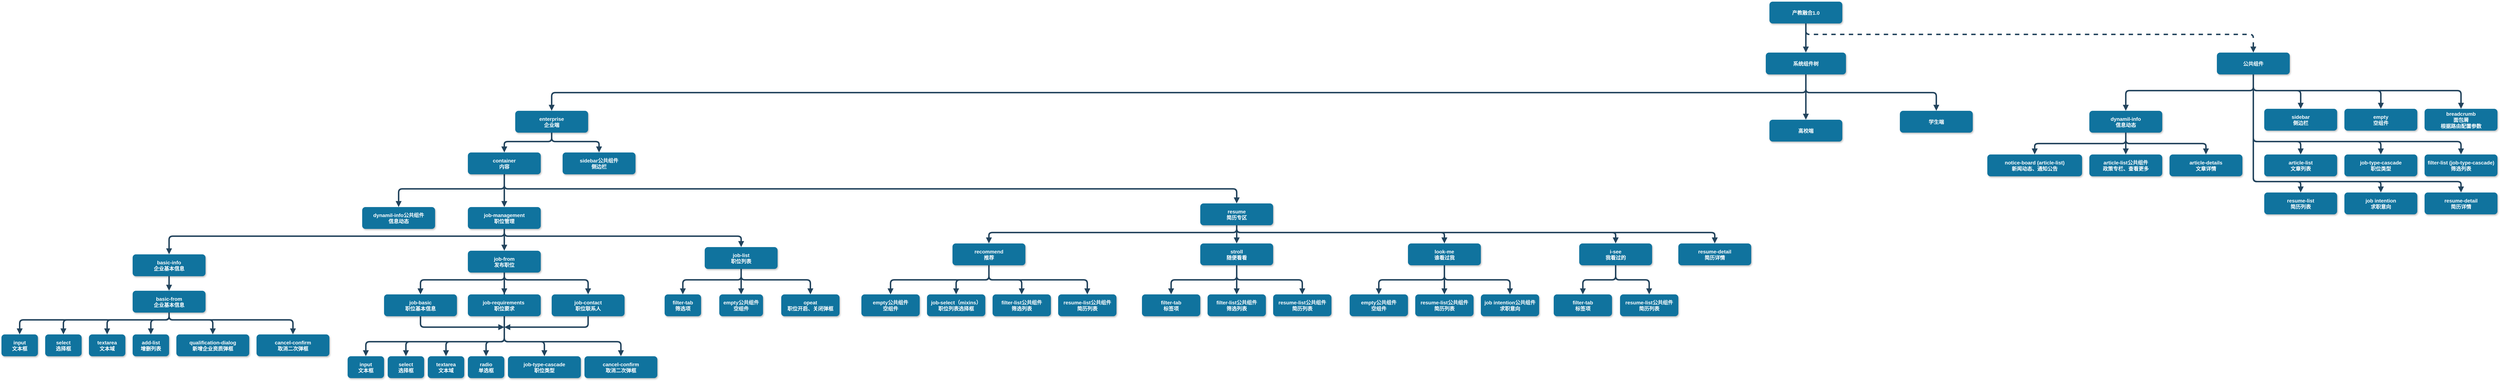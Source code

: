 <mxfile version="20.2.5" type="github">
  <diagram name="Page-1" id="97916047-d0de-89f5-080d-49f4d83e522f">
    <mxGraphModel dx="9523.5" dy="2483" grid="1" gridSize="10" guides="1" tooltips="1" connect="1" arrows="1" fold="1" page="1" pageScale="1.5" pageWidth="1169" pageHeight="827" background="none" math="0" shadow="0">
      <root>
        <mxCell id="0" />
        <mxCell id="1" parent="0" />
        <mxCell id="2" value="产教融合1.0" style="rounded=1;fillColor=#10739E;strokeColor=none;shadow=1;gradientColor=none;fontStyle=1;fontColor=#FFFFFF;fontSize=14;" parent="1" vertex="1">
          <mxGeometry x="672" y="205.5" width="200" height="60" as="geometry" />
        </mxCell>
        <mxCell id="3" value="系统组件树" style="rounded=1;fillColor=#10739E;strokeColor=none;shadow=1;gradientColor=none;fontStyle=1;fontColor=#FFFFFF;fontSize=14;" parent="1" vertex="1">
          <mxGeometry x="662" y="345.5" width="220" height="60" as="geometry" />
        </mxCell>
        <mxCell id="4" value="enterprise&#xa;企业端" style="rounded=1;fillColor=#10739E;strokeColor=none;shadow=1;gradientColor=none;fontStyle=1;fontColor=#FFFFFF;fontSize=14;" parent="1" vertex="1">
          <mxGeometry x="-2770" y="505.5" width="200" height="60" as="geometry" />
        </mxCell>
        <mxCell id="5" value="高校端" style="rounded=1;fillColor=#10739E;strokeColor=none;shadow=1;gradientColor=none;fontStyle=1;fontColor=#FFFFFF;fontSize=14;" parent="1" vertex="1">
          <mxGeometry x="672" y="530" width="200" height="60" as="geometry" />
        </mxCell>
        <mxCell id="6" value="学生端" style="rounded=1;fillColor=#10739E;strokeColor=none;shadow=1;gradientColor=none;fontStyle=1;fontColor=#FFFFFF;fontSize=14;" parent="1" vertex="1">
          <mxGeometry x="1030" y="505.5" width="200" height="60" as="geometry" />
        </mxCell>
        <mxCell id="7" value="公共组件" style="rounded=1;fillColor=#10739E;strokeColor=none;shadow=1;gradientColor=none;fontStyle=1;fontColor=#FFFFFF;fontSize=14;" parent="1" vertex="1">
          <mxGeometry x="1900" y="345.5" width="200" height="60" as="geometry" />
        </mxCell>
        <mxCell id="13" value="dynamil-info公共组件&#xa;信息动态" style="rounded=1;fillColor=#10739E;strokeColor=none;shadow=1;gradientColor=none;fontStyle=1;fontColor=#FFFFFF;fontSize=14;" parent="1" vertex="1">
          <mxGeometry x="-3190" y="770" width="200" height="60" as="geometry" />
        </mxCell>
        <mxCell id="29" value="" style="edgeStyle=elbowEdgeStyle;elbow=vertical;strokeWidth=4;endArrow=block;endFill=1;fontStyle=1;strokeColor=#23445D;" parent="1" source="2" target="3" edge="1">
          <mxGeometry x="22" y="165.5" width="100" height="100" as="geometry">
            <mxPoint x="22" y="265.5" as="sourcePoint" />
            <mxPoint x="122" y="165.5" as="targetPoint" />
          </mxGeometry>
        </mxCell>
        <mxCell id="30" value="" style="edgeStyle=elbowEdgeStyle;elbow=vertical;strokeWidth=4;endArrow=block;endFill=1;fontStyle=1;strokeColor=#23445D;" parent="1" source="3" target="5" edge="1">
          <mxGeometry x="22" y="165.5" width="100" height="100" as="geometry">
            <mxPoint x="22" y="265.5" as="sourcePoint" />
            <mxPoint x="122" y="165.5" as="targetPoint" />
          </mxGeometry>
        </mxCell>
        <mxCell id="31" value="" style="edgeStyle=elbowEdgeStyle;elbow=vertical;strokeWidth=4;endArrow=block;endFill=1;fontStyle=1;strokeColor=#23445D;" parent="1" source="3" target="4" edge="1">
          <mxGeometry x="22" y="165.5" width="100" height="100" as="geometry">
            <mxPoint x="22" y="265.5" as="sourcePoint" />
            <mxPoint x="122" y="165.5" as="targetPoint" />
          </mxGeometry>
        </mxCell>
        <mxCell id="32" value="" style="edgeStyle=elbowEdgeStyle;elbow=vertical;strokeWidth=4;endArrow=block;endFill=1;fontStyle=1;strokeColor=#23445D;" parent="1" source="3" target="6" edge="1">
          <mxGeometry x="22" y="165.5" width="100" height="100" as="geometry">
            <mxPoint x="22" y="265.5" as="sourcePoint" />
            <mxPoint x="122" y="165.5" as="targetPoint" />
          </mxGeometry>
        </mxCell>
        <mxCell id="33" value="" style="edgeStyle=elbowEdgeStyle;elbow=vertical;strokeWidth=4;endArrow=block;endFill=1;fontStyle=1;dashed=1;strokeColor=#23445D;" parent="1" source="2" target="7" edge="1">
          <mxGeometry x="22" y="165.5" width="100" height="100" as="geometry">
            <mxPoint x="22" y="265.5" as="sourcePoint" />
            <mxPoint x="122" y="165.5" as="targetPoint" />
            <Array as="points">
              <mxPoint x="1062" y="295.5" />
            </Array>
          </mxGeometry>
        </mxCell>
        <mxCell id="54" value="" style="edgeStyle=elbowEdgeStyle;elbow=vertical;strokeWidth=4;endArrow=block;endFill=1;fontStyle=1;strokeColor=#23445D;exitX=0.5;exitY=1;exitDx=0;exitDy=0;" parent="1" source="9j1KOFjCEllFktz8_xj0-58" target="13" edge="1">
          <mxGeometry x="-2918" y="240" width="100" height="100" as="geometry">
            <mxPoint x="-2510" y="594.5" as="sourcePoint" />
            <mxPoint x="-2818" y="240" as="targetPoint" />
            <Array as="points">
              <mxPoint x="-2860" y="720" />
              <mxPoint x="-2870" y="614.5" />
              <mxPoint x="-2590" y="634.5" />
              <mxPoint x="-2580" y="614.5" />
              <mxPoint x="-2530" y="634.5" />
              <mxPoint x="-2690" y="644.5" />
              <mxPoint x="-2560" y="604.5" />
              <mxPoint x="-2550" y="604.5" />
              <mxPoint x="-2288" y="630" />
            </Array>
          </mxGeometry>
        </mxCell>
        <mxCell id="SdZIx8xxVaSEpiBeJ--C-73" value="" style="edgeStyle=elbowEdgeStyle;elbow=vertical;strokeWidth=4;endArrow=block;endFill=1;fontStyle=1;strokeColor=#23445D;exitX=0.5;exitY=1;exitDx=0;exitDy=0;entryX=0.5;entryY=0;entryDx=0;entryDy=0;" parent="1" source="9j1KOFjCEllFktz8_xj0-58" target="SdZIx8xxVaSEpiBeJ--C-74" edge="1">
          <mxGeometry x="-2908" y="250" width="100" height="100" as="geometry">
            <mxPoint x="-2550" y="600" as="sourcePoint" />
            <mxPoint x="-2538" y="684.5" as="targetPoint" />
            <Array as="points">
              <mxPoint x="-2780" y="710" />
              <mxPoint x="-2550" y="614.5" />
              <mxPoint x="-2540" y="614.5" />
              <mxPoint x="-2278" y="640" />
            </Array>
          </mxGeometry>
        </mxCell>
        <mxCell id="SdZIx8xxVaSEpiBeJ--C-74" value="job-management&#xa;职位管理" style="rounded=1;fillColor=#10739E;strokeColor=none;shadow=1;gradientColor=none;fontStyle=1;fontColor=#FFFFFF;fontSize=14;" parent="1" vertex="1">
          <mxGeometry x="-2900" y="770" width="200" height="60" as="geometry" />
        </mxCell>
        <mxCell id="SdZIx8xxVaSEpiBeJ--C-75" value="" style="edgeStyle=elbowEdgeStyle;elbow=vertical;strokeWidth=4;endArrow=block;endFill=1;fontStyle=1;strokeColor=#23445D;entryX=0.5;entryY=0;entryDx=0;entryDy=0;exitX=0.5;exitY=1;exitDx=0;exitDy=0;" parent="1" source="9j1KOFjCEllFktz8_xj0-58" target="SdZIx8xxVaSEpiBeJ--C-76" edge="1">
          <mxGeometry x="-1508" y="274.5" width="100" height="100" as="geometry">
            <mxPoint x="-1350" y="594.5" as="sourcePoint" />
            <mxPoint x="-1138" y="709" as="targetPoint" />
            <Array as="points">
              <mxPoint x="-1520" y="720" />
              <mxPoint x="-1280" y="614.5" />
              <mxPoint x="-1150" y="639" />
              <mxPoint x="-1140" y="639" />
              <mxPoint x="-878" y="664.5" />
            </Array>
          </mxGeometry>
        </mxCell>
        <mxCell id="SdZIx8xxVaSEpiBeJ--C-76" value="resume&#xa;简历专区" style="rounded=1;fillColor=#10739E;strokeColor=none;shadow=1;gradientColor=none;fontStyle=1;fontColor=#FFFFFF;fontSize=14;" parent="1" vertex="1">
          <mxGeometry x="-890" y="760" width="200" height="60" as="geometry" />
        </mxCell>
        <mxCell id="SdZIx8xxVaSEpiBeJ--C-81" value="dynamil-info&#xa;信息动态" style="rounded=1;fillColor=#10739E;strokeColor=none;shadow=1;gradientColor=none;fontStyle=1;fontColor=#FFFFFF;fontSize=14;" parent="1" vertex="1">
          <mxGeometry x="1550" y="505.5" width="200" height="60" as="geometry" />
        </mxCell>
        <mxCell id="SdZIx8xxVaSEpiBeJ--C-82" value="notice-board (article-list)&#xa;新闻动态、通知公告" style="rounded=1;fillColor=#10739E;strokeColor=none;shadow=1;gradientColor=none;fontStyle=1;fontColor=#FFFFFF;fontSize=14;" parent="1" vertex="1">
          <mxGeometry x="1270" y="625.5" width="260" height="60" as="geometry" />
        </mxCell>
        <mxCell id="SdZIx8xxVaSEpiBeJ--C-83" value="" style="edgeStyle=elbowEdgeStyle;elbow=vertical;strokeWidth=4;endArrow=block;endFill=1;fontStyle=1;strokeColor=#23445D;exitX=0.5;exitY=1;exitDx=0;exitDy=0;entryX=0.5;entryY=0;entryDx=0;entryDy=0;" parent="1" source="SdZIx8xxVaSEpiBeJ--C-81" target="SdZIx8xxVaSEpiBeJ--C-82" edge="1">
          <mxGeometry x="1512" y="91" width="100" height="100" as="geometry">
            <mxPoint x="1540" y="565.5" as="sourcePoint" />
            <mxPoint x="1612" y="91" as="targetPoint" />
            <Array as="points">
              <mxPoint x="1580" y="595.5" />
              <mxPoint x="1600" y="615.5" />
              <mxPoint x="1540" y="645.5" />
              <mxPoint x="1570" y="615.5" />
              <mxPoint x="1420" y="625.5" />
              <mxPoint x="1230" y="605.5" />
              <mxPoint x="1230" y="595.5" />
            </Array>
          </mxGeometry>
        </mxCell>
        <mxCell id="SdZIx8xxVaSEpiBeJ--C-84" value="" style="edgeStyle=elbowEdgeStyle;elbow=vertical;strokeWidth=4;endArrow=block;endFill=1;fontStyle=1;strokeColor=#23445D;entryX=0.5;entryY=0;entryDx=0;entryDy=0;exitX=0.5;exitY=1;exitDx=0;exitDy=0;" parent="1" source="SdZIx8xxVaSEpiBeJ--C-81" target="SdZIx8xxVaSEpiBeJ--C-85" edge="1">
          <mxGeometry x="1202" y="245.5" width="100" height="100" as="geometry">
            <mxPoint x="1540" y="565.5" as="sourcePoint" />
            <mxPoint x="1572" y="680" as="targetPoint" />
            <Array as="points">
              <mxPoint x="1620" y="595.5" />
              <mxPoint x="1730" y="615.5" />
              <mxPoint x="1340" y="610" />
              <mxPoint x="1560" y="610" />
              <mxPoint x="1570" y="610" />
              <mxPoint x="1832" y="635.5" />
            </Array>
          </mxGeometry>
        </mxCell>
        <mxCell id="SdZIx8xxVaSEpiBeJ--C-85" value="article-list公共组件&#xa;政策专栏、查看更多" style="rounded=1;fillColor=#10739E;strokeColor=none;shadow=1;gradientColor=none;fontStyle=1;fontColor=#FFFFFF;fontSize=14;" parent="1" vertex="1">
          <mxGeometry x="1550" y="625.5" width="200" height="60" as="geometry" />
        </mxCell>
        <mxCell id="SdZIx8xxVaSEpiBeJ--C-90" value="" style="edgeStyle=elbowEdgeStyle;elbow=vertical;strokeWidth=4;endArrow=block;endFill=1;fontStyle=1;strokeColor=#23445D;exitX=0.5;exitY=1;exitDx=0;exitDy=0;entryX=0.5;entryY=0;entryDx=0;entryDy=0;" parent="1" source="7" target="SdZIx8xxVaSEpiBeJ--C-81" edge="1">
          <mxGeometry x="1392" y="105.5" width="100" height="100" as="geometry">
            <mxPoint x="1490" y="425.5" as="sourcePoint" />
            <mxPoint x="1540" y="435.5" as="targetPoint" />
            <Array as="points">
              <mxPoint x="1790" y="450" />
              <mxPoint x="1960" y="425.5" />
              <mxPoint x="1510" y="435.5" />
              <mxPoint x="1530" y="470" />
              <mxPoint x="1750" y="470" />
              <mxPoint x="1760" y="470" />
              <mxPoint x="2022" y="495.5" />
            </Array>
          </mxGeometry>
        </mxCell>
        <mxCell id="SdZIx8xxVaSEpiBeJ--C-91" value="" style="edgeStyle=elbowEdgeStyle;elbow=vertical;strokeWidth=4;endArrow=block;endFill=1;fontStyle=1;strokeColor=#23445D;exitX=0.5;exitY=1;exitDx=0;exitDy=0;entryX=0.5;entryY=0;entryDx=0;entryDy=0;" parent="1" source="SdZIx8xxVaSEpiBeJ--C-81" target="SdZIx8xxVaSEpiBeJ--C-92" edge="1">
          <mxGeometry x="1732" y="280" width="100" height="100" as="geometry">
            <mxPoint x="1890" y="555.5" as="sourcePoint" />
            <mxPoint x="2220" y="695.5" as="targetPoint" />
            <Array as="points">
              <mxPoint x="1840" y="595.5" />
              <mxPoint x="1960" y="585.5" />
              <mxPoint x="2120" y="605.5" />
              <mxPoint x="2170" y="595.5" />
              <mxPoint x="1660" y="595.5" />
              <mxPoint x="1960" y="620" />
              <mxPoint x="2090" y="644.5" />
              <mxPoint x="2100" y="644.5" />
              <mxPoint x="2362" y="670" />
            </Array>
          </mxGeometry>
        </mxCell>
        <mxCell id="SdZIx8xxVaSEpiBeJ--C-92" value="article-details&#xa;文章详情" style="rounded=1;fillColor=#10739E;strokeColor=none;shadow=1;gradientColor=none;fontStyle=1;fontColor=#FFFFFF;fontSize=14;" parent="1" vertex="1">
          <mxGeometry x="1770" y="625.5" width="200" height="60" as="geometry" />
        </mxCell>
        <mxCell id="SdZIx8xxVaSEpiBeJ--C-95" value="breadcrumb&#xa;面包屑&#xa;根据路由配置参数" style="rounded=1;fillColor=#10739E;strokeColor=none;shadow=1;gradientColor=none;fontStyle=1;fontColor=#FFFFFF;fontSize=14;" parent="1" vertex="1">
          <mxGeometry x="2470" y="500" width="200" height="60" as="geometry" />
        </mxCell>
        <mxCell id="SdZIx8xxVaSEpiBeJ--C-96" value="" style="edgeStyle=elbowEdgeStyle;elbow=vertical;strokeWidth=4;endArrow=block;endFill=1;fontStyle=1;strokeColor=#23445D;entryX=0.5;entryY=0;entryDx=0;entryDy=0;exitX=0.5;exitY=1;exitDx=0;exitDy=0;" parent="1" source="7" target="SdZIx8xxVaSEpiBeJ--C-95" edge="1">
          <mxGeometry x="1922" y="145.5" width="100" height="100" as="geometry">
            <mxPoint x="1960" y="425.5" as="sourcePoint" />
            <mxPoint x="2070" y="475.5" as="targetPoint" />
            <Array as="points">
              <mxPoint x="2340" y="450" />
              <mxPoint x="2040" y="425.5" />
              <mxPoint x="2490" y="465.5" />
              <mxPoint x="2040" y="475.5" />
              <mxPoint x="2060" y="510" />
              <mxPoint x="2280" y="510" />
              <mxPoint x="2290" y="510" />
              <mxPoint x="2552" y="535.5" />
            </Array>
          </mxGeometry>
        </mxCell>
        <mxCell id="SdZIx8xxVaSEpiBeJ--C-97" value="article-list&#xa;文章列表" style="rounded=1;fillColor=#10739E;strokeColor=none;shadow=1;gradientColor=none;fontStyle=1;fontColor=#FFFFFF;fontSize=14;" parent="1" vertex="1">
          <mxGeometry x="2030" y="625.5" width="200" height="60" as="geometry" />
        </mxCell>
        <mxCell id="SdZIx8xxVaSEpiBeJ--C-98" value="" style="edgeStyle=elbowEdgeStyle;elbow=vertical;strokeWidth=4;endArrow=block;endFill=1;fontStyle=1;strokeColor=#23445D;entryX=0.5;entryY=0;entryDx=0;entryDy=0;exitX=0.5;exitY=1;exitDx=0;exitDy=0;" parent="1" source="7" target="SdZIx8xxVaSEpiBeJ--C-97" edge="1">
          <mxGeometry x="1752" y="176" width="100" height="100" as="geometry">
            <mxPoint x="1940" y="480" as="sourcePoint" />
            <mxPoint x="2330" y="440" as="targetPoint" />
            <Array as="points">
              <mxPoint x="2050" y="590" />
              <mxPoint x="2450" y="450" />
              <mxPoint x="2340" y="440" />
              <mxPoint x="2060" y="425.5" />
              <mxPoint x="2130" y="455.5" />
              <mxPoint x="1870" y="456" />
              <mxPoint x="2320" y="496" />
              <mxPoint x="1870" y="506" />
              <mxPoint x="1890" y="540.5" />
              <mxPoint x="2110" y="540.5" />
              <mxPoint x="2120" y="540.5" />
              <mxPoint x="2382" y="566" />
            </Array>
          </mxGeometry>
        </mxCell>
        <mxCell id="SdZIx8xxVaSEpiBeJ--C-99" value="" style="edgeStyle=elbowEdgeStyle;elbow=vertical;strokeWidth=4;endArrow=block;endFill=1;fontStyle=1;strokeColor=#23445D;exitX=0.5;exitY=1;exitDx=0;exitDy=0;entryX=0.5;entryY=0;entryDx=0;entryDy=0;" parent="1" source="SdZIx8xxVaSEpiBeJ--C-74" target="SdZIx8xxVaSEpiBeJ--C-100" edge="1">
          <mxGeometry x="-3078" y="510" width="100" height="100" as="geometry">
            <mxPoint x="-2970" y="850" as="sourcePoint" />
            <mxPoint x="-2708" y="944.5" as="targetPoint" />
            <Array as="points">
              <mxPoint x="-2870" y="850" />
              <mxPoint x="-2940" y="874.5" />
              <mxPoint x="-2720" y="874.5" />
              <mxPoint x="-2710" y="874.5" />
              <mxPoint x="-2448" y="900" />
            </Array>
          </mxGeometry>
        </mxCell>
        <mxCell id="SdZIx8xxVaSEpiBeJ--C-100" value="basic-info&#xa;企业基本信息" style="rounded=1;fillColor=#10739E;strokeColor=none;shadow=1;gradientColor=none;fontStyle=1;fontColor=#FFFFFF;fontSize=14;" parent="1" vertex="1">
          <mxGeometry x="-3820" y="900" width="200" height="60" as="geometry" />
        </mxCell>
        <mxCell id="SdZIx8xxVaSEpiBeJ--C-101" value="" style="edgeStyle=elbowEdgeStyle;elbow=vertical;strokeWidth=4;endArrow=block;endFill=1;fontStyle=1;strokeColor=#23445D;exitX=0.5;exitY=1;exitDx=0;exitDy=0;entryX=0.5;entryY=0;entryDx=0;entryDy=0;" parent="1" source="SdZIx8xxVaSEpiBeJ--C-74" target="SdZIx8xxVaSEpiBeJ--C-102" edge="1">
          <mxGeometry x="-2878" y="510" width="100" height="100" as="geometry">
            <mxPoint x="-2770" y="850" as="sourcePoint" />
            <mxPoint x="-2508" y="944.5" as="targetPoint" />
            <Array as="points">
              <mxPoint x="-2740" y="874.5" />
              <mxPoint x="-2520" y="874.5" />
              <mxPoint x="-2510" y="874.5" />
              <mxPoint x="-2248" y="900" />
            </Array>
          </mxGeometry>
        </mxCell>
        <mxCell id="SdZIx8xxVaSEpiBeJ--C-102" value="job-from&#xa;发布职位" style="rounded=1;fillColor=#10739E;strokeColor=none;shadow=1;gradientColor=none;fontStyle=1;fontColor=#FFFFFF;fontSize=14;" parent="1" vertex="1">
          <mxGeometry x="-2900" y="890" width="200" height="60" as="geometry" />
        </mxCell>
        <mxCell id="SdZIx8xxVaSEpiBeJ--C-103" value="" style="edgeStyle=elbowEdgeStyle;elbow=vertical;strokeWidth=4;endArrow=block;endFill=1;fontStyle=1;strokeColor=#23445D;exitX=0.5;exitY=1;exitDx=0;exitDy=0;entryX=0.5;entryY=0;entryDx=0;entryDy=0;" parent="1" source="SdZIx8xxVaSEpiBeJ--C-74" target="SdZIx8xxVaSEpiBeJ--C-104" edge="1">
          <mxGeometry x="-2698" y="500" width="100" height="100" as="geometry">
            <mxPoint x="-2590" y="840" as="sourcePoint" />
            <mxPoint x="-2328" y="934.5" as="targetPoint" />
            <Array as="points">
              <mxPoint x="-2710" y="850" />
              <mxPoint x="-2560" y="864.5" />
              <mxPoint x="-2340" y="864.5" />
              <mxPoint x="-2330" y="864.5" />
              <mxPoint x="-2068" y="890" />
            </Array>
          </mxGeometry>
        </mxCell>
        <mxCell id="SdZIx8xxVaSEpiBeJ--C-104" value="job-list&#xa;职位列表" style="rounded=1;fillColor=#10739E;strokeColor=none;shadow=1;gradientColor=none;fontStyle=1;fontColor=#FFFFFF;fontSize=14;" parent="1" vertex="1">
          <mxGeometry x="-2250" y="880" width="200" height="60" as="geometry" />
        </mxCell>
        <mxCell id="SdZIx8xxVaSEpiBeJ--C-105" value="" style="edgeStyle=elbowEdgeStyle;elbow=vertical;strokeWidth=4;endArrow=block;endFill=1;fontStyle=1;strokeColor=#23445D;exitX=0.5;exitY=1;exitDx=0;exitDy=0;entryX=0.5;entryY=0;entryDx=0;entryDy=0;" parent="1" source="SdZIx8xxVaSEpiBeJ--C-100" target="SdZIx8xxVaSEpiBeJ--C-106" edge="1">
          <mxGeometry x="-3858" y="730" width="100" height="100" as="geometry">
            <mxPoint x="-3580" y="1050" as="sourcePoint" />
            <mxPoint x="-3488" y="1164.5" as="targetPoint" />
            <Array as="points">
              <mxPoint x="-3720" y="980" />
              <mxPoint x="-3650" y="1070" />
              <mxPoint x="-3720" y="1094.5" />
              <mxPoint x="-3500" y="1094.5" />
              <mxPoint x="-3490" y="1094.5" />
              <mxPoint x="-3228" y="1120" />
            </Array>
          </mxGeometry>
        </mxCell>
        <mxCell id="SdZIx8xxVaSEpiBeJ--C-106" value="basic-from&#xa;企业基本信息" style="rounded=1;fillColor=#10739E;strokeColor=none;shadow=1;gradientColor=none;fontStyle=1;fontColor=#FFFFFF;fontSize=14;" parent="1" vertex="1">
          <mxGeometry x="-3820" y="1000" width="200" height="60" as="geometry" />
        </mxCell>
        <mxCell id="SdZIx8xxVaSEpiBeJ--C-107" value="" style="edgeStyle=elbowEdgeStyle;elbow=vertical;strokeWidth=4;endArrow=block;endFill=1;fontStyle=1;strokeColor=#23445D;entryX=0.5;entryY=0;entryDx=0;entryDy=0;exitX=0.5;exitY=1;exitDx=0;exitDy=0;" parent="1" source="SdZIx8xxVaSEpiBeJ--C-106" target="SdZIx8xxVaSEpiBeJ--C-108" edge="1">
          <mxGeometry x="-3998" y="840" width="100" height="100" as="geometry">
            <mxPoint x="-3790" y="1070" as="sourcePoint" />
            <mxPoint x="-3628" y="1274.5" as="targetPoint" />
            <Array as="points">
              <mxPoint x="-3640" y="1080" />
              <mxPoint x="-3600" y="1100" />
              <mxPoint x="-3830" y="1090" />
              <mxPoint x="-3860" y="1090" />
              <mxPoint x="-3790" y="1180" />
              <mxPoint x="-3860" y="1204.5" />
              <mxPoint x="-3640" y="1204.5" />
              <mxPoint x="-3630" y="1204.5" />
              <mxPoint x="-3368" y="1230" />
            </Array>
          </mxGeometry>
        </mxCell>
        <mxCell id="SdZIx8xxVaSEpiBeJ--C-108" value="qualification-dialog&#xa;新增企业资质弹框" style="rounded=1;fillColor=#10739E;strokeColor=none;shadow=1;gradientColor=none;fontStyle=1;fontColor=#FFFFFF;fontSize=14;" parent="1" vertex="1">
          <mxGeometry x="-3700" y="1120" width="200" height="60" as="geometry" />
        </mxCell>
        <mxCell id="SdZIx8xxVaSEpiBeJ--C-109" value="" style="edgeStyle=elbowEdgeStyle;elbow=vertical;strokeWidth=4;endArrow=block;endFill=1;fontStyle=1;strokeColor=#23445D;exitX=0.5;exitY=1;exitDx=0;exitDy=0;entryX=0.5;entryY=0;entryDx=0;entryDy=0;" parent="1" source="SdZIx8xxVaSEpiBeJ--C-106" target="SdZIx8xxVaSEpiBeJ--C-110" edge="1">
          <mxGeometry x="-3778" y="840" width="100" height="100" as="geometry">
            <mxPoint x="-3640" y="1070" as="sourcePoint" />
            <mxPoint x="-3408" y="1274.5" as="targetPoint" />
            <Array as="points">
              <mxPoint x="-3600" y="1080" />
              <mxPoint x="-3640" y="1090" />
              <mxPoint x="-3570" y="1180" />
              <mxPoint x="-3640" y="1204.5" />
              <mxPoint x="-3420" y="1204.5" />
              <mxPoint x="-3410" y="1204.5" />
              <mxPoint x="-3148" y="1230" />
            </Array>
          </mxGeometry>
        </mxCell>
        <mxCell id="SdZIx8xxVaSEpiBeJ--C-110" value="cancel-confirm&#xa;取消二次弹框" style="rounded=1;fillColor=#10739E;strokeColor=none;shadow=1;gradientColor=none;fontStyle=1;fontColor=#FFFFFF;fontSize=14;" parent="1" vertex="1">
          <mxGeometry x="-3480" y="1120" width="200" height="60" as="geometry" />
        </mxCell>
        <mxCell id="SdZIx8xxVaSEpiBeJ--C-111" value="" style="edgeStyle=elbowEdgeStyle;elbow=vertical;strokeWidth=4;endArrow=block;endFill=1;fontStyle=1;strokeColor=#23445D;entryX=0.5;entryY=0;entryDx=0;entryDy=0;exitX=0.5;exitY=1;exitDx=0;exitDy=0;" parent="1" source="SdZIx8xxVaSEpiBeJ--C-106" target="SdZIx8xxVaSEpiBeJ--C-112" edge="1">
          <mxGeometry x="-4238" y="850" width="100" height="100" as="geometry">
            <mxPoint x="-3960" y="1070" as="sourcePoint" />
            <mxPoint x="-3868" y="1284.5" as="targetPoint" />
            <Array as="points">
              <mxPoint x="-4100" y="1080" />
              <mxPoint x="-4100" y="1100" />
              <mxPoint x="-4030" y="1190" />
              <mxPoint x="-4100" y="1214.5" />
              <mxPoint x="-3880" y="1214.5" />
              <mxPoint x="-3870" y="1214.5" />
              <mxPoint x="-3608" y="1240" />
            </Array>
          </mxGeometry>
        </mxCell>
        <mxCell id="SdZIx8xxVaSEpiBeJ--C-112" value="input&#xa;文本框" style="rounded=1;fillColor=#10739E;strokeColor=none;shadow=1;gradientColor=none;fontStyle=1;fontColor=#FFFFFF;fontSize=14;" parent="1" vertex="1">
          <mxGeometry x="-4180" y="1120" width="100" height="60" as="geometry" />
        </mxCell>
        <mxCell id="SdZIx8xxVaSEpiBeJ--C-113" value="" style="edgeStyle=elbowEdgeStyle;elbow=vertical;strokeWidth=4;endArrow=block;endFill=1;fontStyle=1;strokeColor=#23445D;entryX=0.5;entryY=0;entryDx=0;entryDy=0;exitX=0.5;exitY=1;exitDx=0;exitDy=0;" parent="1" source="SdZIx8xxVaSEpiBeJ--C-106" target="SdZIx8xxVaSEpiBeJ--C-114" edge="1">
          <mxGeometry x="-4228" y="860" width="100" height="100" as="geometry">
            <mxPoint x="-3710" y="1070" as="sourcePoint" />
            <mxPoint x="-3858" y="1294.5" as="targetPoint" />
            <Array as="points">
              <mxPoint x="-4060" y="1080" />
              <mxPoint x="-4080" y="1070" />
              <mxPoint x="-4070" y="1100" />
              <mxPoint x="-4090" y="1110" />
              <mxPoint x="-4020" y="1200" />
              <mxPoint x="-4090" y="1224.5" />
              <mxPoint x="-3870" y="1224.5" />
              <mxPoint x="-3860" y="1224.5" />
              <mxPoint x="-3598" y="1250" />
            </Array>
          </mxGeometry>
        </mxCell>
        <mxCell id="SdZIx8xxVaSEpiBeJ--C-114" value="select&#xa;选择框" style="rounded=1;fillColor=#10739E;strokeColor=none;shadow=1;gradientColor=none;fontStyle=1;fontColor=#FFFFFF;fontSize=14;" parent="1" vertex="1">
          <mxGeometry x="-4060" y="1120" width="100" height="60" as="geometry" />
        </mxCell>
        <mxCell id="SdZIx8xxVaSEpiBeJ--C-115" value="" style="edgeStyle=elbowEdgeStyle;elbow=vertical;strokeWidth=4;endArrow=block;endFill=1;fontStyle=1;strokeColor=#23445D;entryX=0.5;entryY=0;entryDx=0;entryDy=0;exitX=0.5;exitY=1;exitDx=0;exitDy=0;" parent="1" source="SdZIx8xxVaSEpiBeJ--C-106" target="SdZIx8xxVaSEpiBeJ--C-116" edge="1">
          <mxGeometry x="-4218" y="870" width="100" height="100" as="geometry">
            <mxPoint x="-3700" y="1080" as="sourcePoint" />
            <mxPoint x="-3848" y="1304.5" as="targetPoint" />
            <Array as="points">
              <mxPoint x="-3910" y="1080" />
              <mxPoint x="-3900" y="1110" />
              <mxPoint x="-3960" y="1130" />
              <mxPoint x="-4080" y="1120" />
              <mxPoint x="-4010" y="1210" />
              <mxPoint x="-4080" y="1234.5" />
              <mxPoint x="-3860" y="1234.5" />
              <mxPoint x="-3850" y="1234.5" />
              <mxPoint x="-3588" y="1260" />
            </Array>
          </mxGeometry>
        </mxCell>
        <mxCell id="SdZIx8xxVaSEpiBeJ--C-116" value="textarea&#xa;文本域" style="rounded=1;fillColor=#10739E;strokeColor=none;shadow=1;gradientColor=none;fontStyle=1;fontColor=#FFFFFF;fontSize=14;" parent="1" vertex="1">
          <mxGeometry x="-3940" y="1120" width="100" height="60" as="geometry" />
        </mxCell>
        <mxCell id="SdZIx8xxVaSEpiBeJ--C-117" value="" style="edgeStyle=elbowEdgeStyle;elbow=vertical;strokeWidth=4;endArrow=block;endFill=1;fontStyle=1;strokeColor=#23445D;entryX=0.5;entryY=0;entryDx=0;entryDy=0;exitX=0.5;exitY=1;exitDx=0;exitDy=0;" parent="1" source="SdZIx8xxVaSEpiBeJ--C-106" target="SdZIx8xxVaSEpiBeJ--C-118" edge="1">
          <mxGeometry x="-4013" y="960" width="100" height="100" as="geometry">
            <mxPoint x="-3495" y="1170" as="sourcePoint" />
            <mxPoint x="-3643" y="1394.5" as="targetPoint" />
            <Array as="points">
              <mxPoint x="-3750" y="1080" />
              <mxPoint x="-3860" y="1090" />
              <mxPoint x="-3875" y="1210" />
              <mxPoint x="-3805" y="1300" />
              <mxPoint x="-3875" y="1324.5" />
              <mxPoint x="-3655" y="1324.5" />
              <mxPoint x="-3645" y="1324.5" />
              <mxPoint x="-3383" y="1350" />
            </Array>
          </mxGeometry>
        </mxCell>
        <mxCell id="SdZIx8xxVaSEpiBeJ--C-118" value="add-list&#xa;增删列表" style="rounded=1;fillColor=#10739E;strokeColor=none;shadow=1;gradientColor=none;fontStyle=1;fontColor=#FFFFFF;fontSize=14;" parent="1" vertex="1">
          <mxGeometry x="-3820" y="1120" width="100" height="60" as="geometry" />
        </mxCell>
        <mxCell id="SdZIx8xxVaSEpiBeJ--C-119" value="" style="edgeStyle=elbowEdgeStyle;elbow=vertical;strokeWidth=4;endArrow=block;endFill=1;fontStyle=1;strokeColor=#23445D;entryX=0.5;entryY=0;entryDx=0;entryDy=0;exitX=0.5;exitY=1;exitDx=0;exitDy=0;" parent="1" source="SdZIx8xxVaSEpiBeJ--C-102" target="SdZIx8xxVaSEpiBeJ--C-120" edge="1">
          <mxGeometry x="-3068" y="840" width="100" height="100" as="geometry">
            <mxPoint x="-2770" y="980" as="sourcePoint" />
            <mxPoint x="-2698" y="1274.5" as="targetPoint" />
            <Array as="points">
              <mxPoint x="-2740" y="1140" />
              <mxPoint x="-2730" y="990" />
              <mxPoint x="-2710" y="1080" />
              <mxPoint x="-2670" y="1100" />
              <mxPoint x="-2900" y="1090" />
              <mxPoint x="-2930" y="1090" />
              <mxPoint x="-2860" y="1180" />
              <mxPoint x="-2930" y="1204.5" />
              <mxPoint x="-2710" y="1204.5" />
              <mxPoint x="-2700" y="1204.5" />
              <mxPoint x="-2438" y="1230" />
            </Array>
          </mxGeometry>
        </mxCell>
        <mxCell id="SdZIx8xxVaSEpiBeJ--C-120" value="job-type-cascade&#xa;职位类型" style="rounded=1;fillColor=#10739E;strokeColor=none;shadow=1;gradientColor=none;fontStyle=1;fontColor=#FFFFFF;fontSize=14;" parent="1" vertex="1">
          <mxGeometry x="-2790" y="1180" width="200" height="60" as="geometry" />
        </mxCell>
        <mxCell id="SdZIx8xxVaSEpiBeJ--C-121" value="" style="edgeStyle=elbowEdgeStyle;elbow=vertical;strokeWidth=4;endArrow=block;endFill=1;fontStyle=1;strokeColor=#23445D;exitX=0.5;exitY=1;exitDx=0;exitDy=0;entryX=0.5;entryY=0;entryDx=0;entryDy=0;" parent="1" source="SdZIx8xxVaSEpiBeJ--C-102" target="SdZIx8xxVaSEpiBeJ--C-122" edge="1">
          <mxGeometry x="-2848" y="840" width="100" height="100" as="geometry">
            <mxPoint x="-2790" y="1060" as="sourcePoint" />
            <mxPoint x="-2478" y="1274.5" as="targetPoint" />
            <Array as="points">
              <mxPoint x="-2790" y="1140" />
              <mxPoint x="-2750" y="990" />
              <mxPoint x="-2670" y="1080" />
              <mxPoint x="-2710" y="1090" />
              <mxPoint x="-2640" y="1180" />
              <mxPoint x="-2710" y="1204.5" />
              <mxPoint x="-2490" y="1204.5" />
              <mxPoint x="-2480" y="1204.5" />
              <mxPoint x="-2218" y="1230" />
            </Array>
          </mxGeometry>
        </mxCell>
        <mxCell id="SdZIx8xxVaSEpiBeJ--C-122" value="cancel-confirm&#xa;取消二次弹框" style="rounded=1;fillColor=#10739E;strokeColor=none;shadow=1;gradientColor=none;fontStyle=1;fontColor=#FFFFFF;fontSize=14;" parent="1" vertex="1">
          <mxGeometry x="-2580" y="1180" width="200" height="60" as="geometry" />
        </mxCell>
        <mxCell id="SdZIx8xxVaSEpiBeJ--C-123" value="" style="edgeStyle=elbowEdgeStyle;elbow=vertical;strokeWidth=4;endArrow=block;endFill=1;fontStyle=1;strokeColor=#23445D;entryX=0.5;entryY=0;entryDx=0;entryDy=0;exitX=0.5;exitY=1;exitDx=0;exitDy=0;" parent="1" source="SdZIx8xxVaSEpiBeJ--C-102" target="SdZIx8xxVaSEpiBeJ--C-124" edge="1">
          <mxGeometry x="-3308" y="850" width="100" height="100" as="geometry">
            <mxPoint x="-2790" y="1060" as="sourcePoint" />
            <mxPoint x="-2938" y="1284.5" as="targetPoint" />
            <Array as="points">
              <mxPoint x="-3080" y="1140" />
              <mxPoint x="-3020" y="1080" />
              <mxPoint x="-3020" y="1090" />
              <mxPoint x="-3070" y="990" />
              <mxPoint x="-3170" y="1080" />
              <mxPoint x="-3170" y="1100" />
              <mxPoint x="-3100" y="1190" />
              <mxPoint x="-3170" y="1214.5" />
              <mxPoint x="-2950" y="1214.5" />
              <mxPoint x="-2940" y="1214.5" />
              <mxPoint x="-2678" y="1240" />
            </Array>
          </mxGeometry>
        </mxCell>
        <mxCell id="SdZIx8xxVaSEpiBeJ--C-124" value="input&#xa;文本框" style="rounded=1;fillColor=#10739E;strokeColor=none;shadow=1;gradientColor=none;fontStyle=1;fontColor=#FFFFFF;fontSize=14;" parent="1" vertex="1">
          <mxGeometry x="-3230" y="1180" width="100" height="60" as="geometry" />
        </mxCell>
        <mxCell id="SdZIx8xxVaSEpiBeJ--C-125" value="" style="edgeStyle=elbowEdgeStyle;elbow=vertical;strokeWidth=4;endArrow=block;endFill=1;fontStyle=1;strokeColor=#23445D;entryX=0.5;entryY=0;entryDx=0;entryDy=0;exitX=0.5;exitY=1;exitDx=0;exitDy=0;" parent="1" source="SdZIx8xxVaSEpiBeJ--C-102" target="SdZIx8xxVaSEpiBeJ--C-126" edge="1">
          <mxGeometry x="-3298" y="860" width="100" height="100" as="geometry">
            <mxPoint x="-2740" y="990" as="sourcePoint" />
            <mxPoint x="-2928" y="1294.5" as="targetPoint" />
            <Array as="points">
              <mxPoint x="-2990" y="1140" />
              <mxPoint x="-3020" y="1080" />
              <mxPoint x="-3000" y="1080" />
              <mxPoint x="-3030" y="990" />
              <mxPoint x="-3130" y="1080" />
              <mxPoint x="-3150" y="1070" />
              <mxPoint x="-3140" y="1100" />
              <mxPoint x="-3160" y="1110" />
              <mxPoint x="-3090" y="1200" />
              <mxPoint x="-3160" y="1224.5" />
              <mxPoint x="-2940" y="1224.5" />
              <mxPoint x="-2930" y="1224.5" />
              <mxPoint x="-2668" y="1250" />
            </Array>
          </mxGeometry>
        </mxCell>
        <mxCell id="SdZIx8xxVaSEpiBeJ--C-126" value="select&#xa;选择框" style="rounded=1;fillColor=#10739E;strokeColor=none;shadow=1;gradientColor=none;fontStyle=1;fontColor=#FFFFFF;fontSize=14;" parent="1" vertex="1">
          <mxGeometry x="-3120" y="1180" width="100" height="60" as="geometry" />
        </mxCell>
        <mxCell id="SdZIx8xxVaSEpiBeJ--C-127" value="" style="edgeStyle=elbowEdgeStyle;elbow=vertical;strokeWidth=4;endArrow=block;endFill=1;fontStyle=1;strokeColor=#23445D;entryX=0.5;entryY=0;entryDx=0;entryDy=0;exitX=0.5;exitY=1;exitDx=0;exitDy=0;" parent="1" source="SdZIx8xxVaSEpiBeJ--C-102" target="SdZIx8xxVaSEpiBeJ--C-128" edge="1">
          <mxGeometry x="-3288" y="870" width="100" height="100" as="geometry">
            <mxPoint x="-2790" y="1060" as="sourcePoint" />
            <mxPoint x="-2918" y="1304.5" as="targetPoint" />
            <Array as="points">
              <mxPoint x="-2900" y="1140" />
              <mxPoint x="-2910" y="990" />
              <mxPoint x="-2980" y="1080" />
              <mxPoint x="-2970" y="1110" />
              <mxPoint x="-3030" y="1130" />
              <mxPoint x="-3150" y="1120" />
              <mxPoint x="-3080" y="1210" />
              <mxPoint x="-3150" y="1234.5" />
              <mxPoint x="-2930" y="1234.5" />
              <mxPoint x="-2920" y="1234.5" />
              <mxPoint x="-2658" y="1260" />
            </Array>
          </mxGeometry>
        </mxCell>
        <mxCell id="SdZIx8xxVaSEpiBeJ--C-128" value="textarea&#xa;文本域" style="rounded=1;fillColor=#10739E;strokeColor=none;shadow=1;gradientColor=none;fontStyle=1;fontColor=#FFFFFF;fontSize=14;" parent="1" vertex="1">
          <mxGeometry x="-3010" y="1180" width="100" height="60" as="geometry" />
        </mxCell>
        <mxCell id="SdZIx8xxVaSEpiBeJ--C-129" value="" style="edgeStyle=elbowEdgeStyle;elbow=vertical;strokeWidth=4;endArrow=block;endFill=1;fontStyle=1;strokeColor=#23445D;entryX=0.5;entryY=0;entryDx=0;entryDy=0;exitX=0.5;exitY=1;exitDx=0;exitDy=0;" parent="1" source="SdZIx8xxVaSEpiBeJ--C-102" target="SdZIx8xxVaSEpiBeJ--C-130" edge="1">
          <mxGeometry x="-3083" y="960" width="100" height="100" as="geometry">
            <mxPoint x="-2790" y="1060" as="sourcePoint" />
            <mxPoint x="-2713" y="1394.5" as="targetPoint" />
            <Array as="points">
              <mxPoint x="-2830" y="1140" />
              <mxPoint x="-2840" y="990" />
              <mxPoint x="-2820" y="1080" />
              <mxPoint x="-2930" y="1090" />
              <mxPoint x="-2945" y="1210" />
              <mxPoint x="-2875" y="1300" />
              <mxPoint x="-2945" y="1324.5" />
              <mxPoint x="-2725" y="1324.5" />
              <mxPoint x="-2715" y="1324.5" />
              <mxPoint x="-2453" y="1350" />
            </Array>
          </mxGeometry>
        </mxCell>
        <mxCell id="SdZIx8xxVaSEpiBeJ--C-130" value="radio&#xa;单选框" style="rounded=1;fillColor=#10739E;strokeColor=none;shadow=1;gradientColor=none;fontStyle=1;fontColor=#FFFFFF;fontSize=14;" parent="1" vertex="1">
          <mxGeometry x="-2900" y="1180" width="100" height="60" as="geometry" />
        </mxCell>
        <mxCell id="SdZIx8xxVaSEpiBeJ--C-131" value="job-type-cascade&#xa;职位类型" style="rounded=1;fillColor=#10739E;strokeColor=none;shadow=1;gradientColor=none;fontStyle=1;fontColor=#FFFFFF;fontSize=14;" parent="1" vertex="1">
          <mxGeometry x="2250" y="625.5" width="200" height="60" as="geometry" />
        </mxCell>
        <mxCell id="SdZIx8xxVaSEpiBeJ--C-133" value="" style="edgeStyle=elbowEdgeStyle;elbow=vertical;strokeWidth=4;endArrow=block;endFill=1;fontStyle=1;strokeColor=#23445D;entryX=0.5;entryY=0;entryDx=0;entryDy=0;exitX=0.5;exitY=1;exitDx=0;exitDy=0;" parent="1" source="7" target="SdZIx8xxVaSEpiBeJ--C-131" edge="1">
          <mxGeometry x="1942" y="176" width="100" height="100" as="geometry">
            <mxPoint x="2150" y="405.5" as="sourcePoint" />
            <mxPoint x="2510" y="461" as="targetPoint" />
            <Array as="points">
              <mxPoint x="2220" y="590" />
              <mxPoint x="2190" y="450" />
              <mxPoint x="2250" y="425.5" />
              <mxPoint x="2320" y="455.5" />
              <mxPoint x="2060" y="456" />
              <mxPoint x="2510" y="496" />
              <mxPoint x="2060" y="506" />
              <mxPoint x="2080" y="540.5" />
              <mxPoint x="2300" y="540.5" />
              <mxPoint x="2310" y="540.5" />
              <mxPoint x="2572" y="566" />
            </Array>
          </mxGeometry>
        </mxCell>
        <mxCell id="SdZIx8xxVaSEpiBeJ--C-134" value="job-basic&#xa;职位基本信息" style="rounded=1;fillColor=#10739E;strokeColor=none;shadow=1;gradientColor=none;fontStyle=1;fontColor=#FFFFFF;fontSize=14;" parent="1" vertex="1">
          <mxGeometry x="-3130" y="1010" width="200" height="60" as="geometry" />
        </mxCell>
        <mxCell id="SdZIx8xxVaSEpiBeJ--C-135" value="job-requirements &#xa;职位要求" style="rounded=1;fillColor=#10739E;strokeColor=none;shadow=1;gradientColor=none;fontStyle=1;fontColor=#FFFFFF;fontSize=14;" parent="1" vertex="1">
          <mxGeometry x="-2900" y="1010" width="200" height="60" as="geometry" />
        </mxCell>
        <mxCell id="SdZIx8xxVaSEpiBeJ--C-136" value="job-contact&#xa;职位联系人" style="rounded=1;fillColor=#10739E;strokeColor=none;shadow=1;gradientColor=none;fontStyle=1;fontColor=#FFFFFF;fontSize=14;" parent="1" vertex="1">
          <mxGeometry x="-2670" y="1010" width="200" height="60" as="geometry" />
        </mxCell>
        <mxCell id="SdZIx8xxVaSEpiBeJ--C-137" value="" style="edgeStyle=elbowEdgeStyle;elbow=vertical;strokeWidth=4;endArrow=block;endFill=1;fontStyle=1;strokeColor=#23445D;exitX=0.5;exitY=1;exitDx=0;exitDy=0;entryX=0.5;entryY=0;entryDx=0;entryDy=0;" parent="1" source="SdZIx8xxVaSEpiBeJ--C-102" target="SdZIx8xxVaSEpiBeJ--C-134" edge="1">
          <mxGeometry x="-3209" y="590" width="100" height="100" as="geometry">
            <mxPoint x="-3131" y="910" as="sourcePoint" />
            <mxPoint x="-3131" y="980" as="targetPoint" />
            <Array as="points">
              <mxPoint x="-3040" y="970" />
              <mxPoint x="-3071" y="954.5" />
              <mxPoint x="-2851" y="954.5" />
              <mxPoint x="-2841" y="954.5" />
              <mxPoint x="-2579" y="980" />
            </Array>
          </mxGeometry>
        </mxCell>
        <mxCell id="SdZIx8xxVaSEpiBeJ--C-138" value="" style="edgeStyle=elbowEdgeStyle;elbow=vertical;strokeWidth=4;endArrow=block;endFill=1;fontStyle=1;strokeColor=#23445D;entryX=0.5;entryY=0;entryDx=0;entryDy=0;exitX=0.5;exitY=1;exitDx=0;exitDy=0;" parent="1" source="SdZIx8xxVaSEpiBeJ--C-102" target="SdZIx8xxVaSEpiBeJ--C-135" edge="1">
          <mxGeometry x="-3199" y="600" width="100" height="100" as="geometry">
            <mxPoint x="-2800" y="960" as="sourcePoint" />
            <mxPoint x="-3120" y="1000" as="targetPoint" />
            <Array as="points">
              <mxPoint x="-2890" y="970" />
              <mxPoint x="-2950" y="960" />
              <mxPoint x="-3061" y="964.5" />
              <mxPoint x="-2841" y="964.5" />
              <mxPoint x="-2831" y="964.5" />
              <mxPoint x="-2569" y="990" />
            </Array>
          </mxGeometry>
        </mxCell>
        <mxCell id="SdZIx8xxVaSEpiBeJ--C-139" value="" style="edgeStyle=elbowEdgeStyle;elbow=vertical;strokeWidth=4;endArrow=block;endFill=1;fontStyle=1;strokeColor=#23445D;entryX=0.5;entryY=0;entryDx=0;entryDy=0;exitX=0.5;exitY=1;exitDx=0;exitDy=0;" parent="1" source="SdZIx8xxVaSEpiBeJ--C-102" target="SdZIx8xxVaSEpiBeJ--C-136" edge="1">
          <mxGeometry x="-2639" y="615.5" width="100" height="100" as="geometry">
            <mxPoint x="-2660" y="920" as="sourcePoint" />
            <mxPoint x="-2560" y="1015.5" as="targetPoint" />
            <Array as="points">
              <mxPoint x="-2610" y="970" />
              <mxPoint x="-2501" y="980" />
              <mxPoint x="-2281" y="980" />
              <mxPoint x="-2271" y="980" />
              <mxPoint x="-2009" y="1005.5" />
            </Array>
          </mxGeometry>
        </mxCell>
        <mxCell id="SdZIx8xxVaSEpiBeJ--C-140" value="" style="edgeStyle=elbowEdgeStyle;elbow=vertical;strokeWidth=4;endArrow=block;endFill=1;fontStyle=1;strokeColor=#23445D;exitX=0.5;exitY=1;exitDx=0;exitDy=0;" parent="1" source="SdZIx8xxVaSEpiBeJ--C-134" edge="1">
          <mxGeometry x="-3259" y="720" width="100" height="100" as="geometry">
            <mxPoint x="-2850" y="1080" as="sourcePoint" />
            <mxPoint x="-2800" y="1100" as="targetPoint" />
            <Array as="points">
              <mxPoint x="-3090" y="1100" />
              <mxPoint x="-3121" y="1084.5" />
              <mxPoint x="-2901" y="1084.5" />
              <mxPoint x="-2891" y="1084.5" />
              <mxPoint x="-2629" y="1110" />
            </Array>
          </mxGeometry>
        </mxCell>
        <mxCell id="SdZIx8xxVaSEpiBeJ--C-141" value="" style="edgeStyle=elbowEdgeStyle;elbow=vertical;strokeWidth=4;endArrow=block;endFill=1;fontStyle=1;strokeColor=#23445D;exitX=0.5;exitY=1;exitDx=0;exitDy=0;" parent="1" source="SdZIx8xxVaSEpiBeJ--C-136" edge="1">
          <mxGeometry x="-2589" y="735.5" width="100" height="100" as="geometry">
            <mxPoint x="-2750" y="1070" as="sourcePoint" />
            <mxPoint x="-2800" y="1100" as="targetPoint" />
            <Array as="points">
              <mxPoint x="-2670" y="1100" />
              <mxPoint x="-2560" y="1090" />
              <mxPoint x="-2451" y="1100" />
              <mxPoint x="-2231" y="1100" />
              <mxPoint x="-2221" y="1100" />
              <mxPoint x="-1959" y="1125.5" />
            </Array>
          </mxGeometry>
        </mxCell>
        <mxCell id="9j1KOFjCEllFktz8_xj0-54" value="" style="edgeStyle=elbowEdgeStyle;elbow=vertical;strokeWidth=4;endArrow=block;endFill=1;fontStyle=1;strokeColor=#23445D;exitX=0.5;exitY=1;exitDx=0;exitDy=0;entryX=0.5;entryY=0;entryDx=0;entryDy=0;" edge="1" parent="1" target="9j1KOFjCEllFktz8_xj0-55" source="SdZIx8xxVaSEpiBeJ--C-104">
          <mxGeometry x="-2648" y="740" width="100" height="100" as="geometry">
            <mxPoint x="-2310" y="900" as="sourcePoint" />
            <mxPoint x="-2278" y="1174.5" as="targetPoint" />
            <Array as="points">
              <mxPoint x="-2260" y="970" />
              <mxPoint x="-2210" y="980" />
              <mxPoint x="-2280" y="990" />
              <mxPoint x="-2590" y="1040" />
              <mxPoint x="-2550" y="890" />
              <mxPoint x="-2470" y="980" />
              <mxPoint x="-2510" y="990" />
              <mxPoint x="-2440" y="1080" />
              <mxPoint x="-2510" y="1104.5" />
              <mxPoint x="-2290" y="1104.5" />
              <mxPoint x="-2280" y="1104.5" />
              <mxPoint x="-2018" y="1130" />
            </Array>
          </mxGeometry>
        </mxCell>
        <mxCell id="9j1KOFjCEllFktz8_xj0-55" value="filter-tab&#xa;筛选项" style="rounded=1;fillColor=#10739E;strokeColor=none;shadow=1;gradientColor=none;fontStyle=1;fontColor=#FFFFFF;fontSize=14;" vertex="1" parent="1">
          <mxGeometry x="-2360" y="1010" width="100" height="60" as="geometry" />
        </mxCell>
        <mxCell id="9j1KOFjCEllFktz8_xj0-56" value="" style="edgeStyle=elbowEdgeStyle;elbow=vertical;strokeWidth=4;endArrow=block;endFill=1;fontStyle=1;strokeColor=#23445D;exitX=0.5;exitY=1;exitDx=0;exitDy=0;entryX=0.5;entryY=0;entryDx=0;entryDy=0;" edge="1" parent="1" target="9j1KOFjCEllFktz8_xj0-57" source="SdZIx8xxVaSEpiBeJ--C-104">
          <mxGeometry x="-2438" y="740" width="100" height="100" as="geometry">
            <mxPoint x="-1948" y="950" as="sourcePoint" />
            <mxPoint x="-1990" y="1010" as="targetPoint" />
            <Array as="points">
              <mxPoint x="-2050" y="970" />
              <mxPoint x="-2000" y="980" />
              <mxPoint x="-2070" y="990" />
              <mxPoint x="-2380" y="1040" />
              <mxPoint x="-2340" y="890" />
              <mxPoint x="-2260" y="980" />
              <mxPoint x="-2300" y="990" />
              <mxPoint x="-2230" y="1080" />
              <mxPoint x="-2300" y="1104.5" />
              <mxPoint x="-2080" y="1104.5" />
              <mxPoint x="-2070" y="1104.5" />
              <mxPoint x="-1808" y="1130" />
            </Array>
          </mxGeometry>
        </mxCell>
        <mxCell id="9j1KOFjCEllFktz8_xj0-57" value="opeat&#xa;职位开启、关闭弹框" style="rounded=1;fillColor=#10739E;strokeColor=none;shadow=1;gradientColor=none;fontStyle=1;fontColor=#FFFFFF;fontSize=14;" vertex="1" parent="1">
          <mxGeometry x="-2040" y="1010" width="160" height="60" as="geometry" />
        </mxCell>
        <mxCell id="9j1KOFjCEllFktz8_xj0-58" value="container&#xa;内容" style="rounded=1;fillColor=#10739E;strokeColor=none;shadow=1;gradientColor=none;fontStyle=1;fontColor=#FFFFFF;fontSize=14;" vertex="1" parent="1">
          <mxGeometry x="-2900" y="620" width="200" height="60" as="geometry" />
        </mxCell>
        <mxCell id="9j1KOFjCEllFktz8_xj0-59" value="sidebar公共组件&#xa;侧边栏" style="rounded=1;fillColor=#10739E;strokeColor=none;shadow=1;gradientColor=none;fontStyle=1;fontColor=#FFFFFF;fontSize=14;" vertex="1" parent="1">
          <mxGeometry x="-2640" y="620" width="200" height="60" as="geometry" />
        </mxCell>
        <mxCell id="9j1KOFjCEllFktz8_xj0-60" value="" style="edgeStyle=elbowEdgeStyle;elbow=vertical;strokeWidth=4;endArrow=block;endFill=1;fontStyle=1;strokeColor=#23445D;exitX=0.5;exitY=1;exitDx=0;exitDy=0;entryX=0.5;entryY=0;entryDx=0;entryDy=0;" edge="1" parent="1" source="4" target="9j1KOFjCEllFktz8_xj0-58">
          <mxGeometry x="-2898" y="260" width="100" height="100" as="geometry">
            <mxPoint x="-2790" y="690" as="sourcePoint" />
            <mxPoint x="-2790" y="780" as="targetPoint" />
            <Array as="points">
              <mxPoint x="-2760" y="590" />
              <mxPoint x="-2770" y="720" />
              <mxPoint x="-2540" y="624.5" />
              <mxPoint x="-2530" y="624.5" />
              <mxPoint x="-2268" y="650" />
            </Array>
          </mxGeometry>
        </mxCell>
        <mxCell id="9j1KOFjCEllFktz8_xj0-61" value="" style="edgeStyle=elbowEdgeStyle;elbow=vertical;strokeWidth=4;endArrow=block;endFill=1;fontStyle=1;strokeColor=#23445D;exitX=0.5;exitY=1;exitDx=0;exitDy=0;entryX=0.5;entryY=0;entryDx=0;entryDy=0;" edge="1" parent="1" source="4" target="9j1KOFjCEllFktz8_xj0-59">
          <mxGeometry x="-2488" y="105.5" width="100" height="100" as="geometry">
            <mxPoint x="-2380" y="535.5" as="sourcePoint" />
            <mxPoint x="-2380" y="625.5" as="targetPoint" />
            <Array as="points">
              <mxPoint x="-2550" y="590" />
              <mxPoint x="-2140" y="495.5" />
              <mxPoint x="-2130" y="470" />
              <mxPoint x="-2120" y="470" />
              <mxPoint x="-1858" y="495.5" />
            </Array>
          </mxGeometry>
        </mxCell>
        <mxCell id="9j1KOFjCEllFktz8_xj0-62" value="sidebar&#xa;侧边栏" style="rounded=1;fillColor=#10739E;strokeColor=none;shadow=1;gradientColor=none;fontStyle=1;fontColor=#FFFFFF;fontSize=14;" vertex="1" parent="1">
          <mxGeometry x="2030" y="500" width="200" height="60" as="geometry" />
        </mxCell>
        <mxCell id="9j1KOFjCEllFktz8_xj0-63" value="" style="edgeStyle=elbowEdgeStyle;elbow=vertical;strokeWidth=4;endArrow=block;endFill=1;fontStyle=1;strokeColor=#23445D;entryX=0.5;entryY=0;entryDx=0;entryDy=0;exitX=0.5;exitY=1;exitDx=0;exitDy=0;" edge="1" parent="1" target="9j1KOFjCEllFktz8_xj0-62" source="7">
          <mxGeometry x="1702" y="145.5" width="100" height="100" as="geometry">
            <mxPoint x="1740" y="405.5" as="sourcePoint" />
            <mxPoint x="1850" y="475.5" as="targetPoint" />
            <Array as="points">
              <mxPoint x="2120" y="450" />
              <mxPoint x="1820" y="425.5" />
              <mxPoint x="2270" y="465.5" />
              <mxPoint x="1820" y="475.5" />
              <mxPoint x="1840" y="510" />
              <mxPoint x="2060" y="510" />
              <mxPoint x="2070" y="510" />
              <mxPoint x="2332" y="535.5" />
            </Array>
          </mxGeometry>
        </mxCell>
        <mxCell id="9j1KOFjCEllFktz8_xj0-64" value="empty&#xa;空组件" style="rounded=1;fillColor=#10739E;strokeColor=none;shadow=1;gradientColor=none;fontStyle=1;fontColor=#FFFFFF;fontSize=14;" vertex="1" parent="1">
          <mxGeometry x="2250" y="500" width="200" height="60" as="geometry" />
        </mxCell>
        <mxCell id="9j1KOFjCEllFktz8_xj0-65" value="" style="edgeStyle=elbowEdgeStyle;elbow=vertical;strokeWidth=4;endArrow=block;endFill=1;fontStyle=1;strokeColor=#23445D;entryX=0.5;entryY=0;entryDx=0;entryDy=0;exitX=0.5;exitY=1;exitDx=0;exitDy=0;" edge="1" parent="1" source="7" target="9j1KOFjCEllFktz8_xj0-64">
          <mxGeometry x="1932" y="140" width="100" height="100" as="geometry">
            <mxPoint x="2190" y="400" as="sourcePoint" />
            <mxPoint x="2320" y="494.5" as="targetPoint" />
            <Array as="points">
              <mxPoint x="2260" y="450" />
              <mxPoint x="2350" y="444.5" />
              <mxPoint x="2050" y="420" />
              <mxPoint x="2500" y="460" />
              <mxPoint x="2050" y="470" />
              <mxPoint x="2070" y="504.5" />
              <mxPoint x="2290" y="504.5" />
              <mxPoint x="2300" y="504.5" />
              <mxPoint x="2562" y="530" />
            </Array>
          </mxGeometry>
        </mxCell>
        <mxCell id="9j1KOFjCEllFktz8_xj0-66" value="stroll&#xa;随便看看" style="rounded=1;fillColor=#10739E;strokeColor=none;shadow=1;gradientColor=none;fontStyle=1;fontColor=#FFFFFF;fontSize=14;" vertex="1" parent="1">
          <mxGeometry x="-890" y="870" width="200" height="60" as="geometry" />
        </mxCell>
        <mxCell id="9j1KOFjCEllFktz8_xj0-67" value="recommend&#xa;推荐" style="rounded=1;fillColor=#10739E;strokeColor=none;shadow=1;gradientColor=none;fontStyle=1;fontColor=#FFFFFF;fontSize=14;" vertex="1" parent="1">
          <mxGeometry x="-1570" y="870" width="200" height="60" as="geometry" />
        </mxCell>
        <mxCell id="9j1KOFjCEllFktz8_xj0-68" value="i-see&#xa;我看过的" style="rounded=1;fillColor=#10739E;strokeColor=none;shadow=1;gradientColor=none;fontStyle=1;fontColor=#FFFFFF;fontSize=14;" vertex="1" parent="1">
          <mxGeometry x="150" y="870" width="200" height="60" as="geometry" />
        </mxCell>
        <mxCell id="9j1KOFjCEllFktz8_xj0-69" value="look-me&#xa;谁看过我" style="rounded=1;fillColor=#10739E;strokeColor=none;shadow=1;gradientColor=none;fontStyle=1;fontColor=#FFFFFF;fontSize=14;" vertex="1" parent="1">
          <mxGeometry x="-320" y="870" width="200" height="60" as="geometry" />
        </mxCell>
        <mxCell id="9j1KOFjCEllFktz8_xj0-71" value="" style="edgeStyle=elbowEdgeStyle;elbow=vertical;strokeWidth=4;endArrow=block;endFill=1;fontStyle=1;strokeColor=#23445D;exitX=0.5;exitY=1;exitDx=0;exitDy=0;entryX=0.5;entryY=0;entryDx=0;entryDy=0;" edge="1" parent="1" source="SdZIx8xxVaSEpiBeJ--C-76" target="9j1KOFjCEllFktz8_xj0-68">
          <mxGeometry x="-448" y="620" width="100" height="100" as="geometry">
            <mxPoint x="50" y="820" as="sourcePoint" />
            <mxPoint x="-60" y="890" as="targetPoint" />
            <Array as="points">
              <mxPoint x="-570" y="840" />
              <mxPoint x="-60" y="850" />
              <mxPoint x="-10" y="860" />
              <mxPoint x="-80" y="870" />
              <mxPoint x="-390" y="920" />
              <mxPoint x="-350" y="770" />
              <mxPoint x="-270" y="860" />
              <mxPoint x="-310" y="870" />
              <mxPoint x="-240" y="960" />
              <mxPoint x="-310" y="984.5" />
              <mxPoint x="-90" y="984.5" />
              <mxPoint x="-80" y="984.5" />
              <mxPoint x="182" y="1010" />
            </Array>
          </mxGeometry>
        </mxCell>
        <mxCell id="9j1KOFjCEllFktz8_xj0-72" value="" style="edgeStyle=elbowEdgeStyle;elbow=vertical;strokeWidth=4;endArrow=block;endFill=1;fontStyle=1;strokeColor=#23445D;exitX=0.5;exitY=1;exitDx=0;exitDy=0;entryX=0.5;entryY=0;entryDx=0;entryDy=0;" edge="1" parent="1" source="SdZIx8xxVaSEpiBeJ--C-76" target="9j1KOFjCEllFktz8_xj0-69">
          <mxGeometry x="-648" y="620" width="100" height="100" as="geometry">
            <mxPoint x="-150" y="820" as="sourcePoint" />
            <mxPoint x="-260" y="890" as="targetPoint" />
            <Array as="points">
              <mxPoint x="-650" y="840" />
              <mxPoint x="-260" y="850" />
              <mxPoint x="-210" y="860" />
              <mxPoint x="-280" y="870" />
              <mxPoint x="-590" y="920" />
              <mxPoint x="-550" y="770" />
              <mxPoint x="-470" y="860" />
              <mxPoint x="-510" y="870" />
              <mxPoint x="-440" y="960" />
              <mxPoint x="-510" y="984.5" />
              <mxPoint x="-290" y="984.5" />
              <mxPoint x="-280" y="984.5" />
              <mxPoint x="-18" y="1010" />
            </Array>
          </mxGeometry>
        </mxCell>
        <mxCell id="9j1KOFjCEllFktz8_xj0-73" value="" style="edgeStyle=elbowEdgeStyle;elbow=vertical;strokeWidth=4;endArrow=block;endFill=1;fontStyle=1;strokeColor=#23445D;exitX=0.5;exitY=1;exitDx=0;exitDy=0;entryX=0.5;entryY=0;entryDx=0;entryDy=0;" edge="1" parent="1" source="SdZIx8xxVaSEpiBeJ--C-76" target="9j1KOFjCEllFktz8_xj0-66">
          <mxGeometry x="-1158" y="620" width="100" height="100" as="geometry">
            <mxPoint x="-590" y="820" as="sourcePoint" />
            <mxPoint x="-770" y="890" as="targetPoint" />
            <Array as="points">
              <mxPoint x="-770" y="850" />
              <mxPoint x="-720" y="860" />
              <mxPoint x="-790" y="870" />
              <mxPoint x="-1100" y="920" />
              <mxPoint x="-1060" y="770" />
              <mxPoint x="-980" y="860" />
              <mxPoint x="-1020" y="870" />
              <mxPoint x="-950" y="960" />
              <mxPoint x="-1020" y="984.5" />
              <mxPoint x="-800" y="984.5" />
              <mxPoint x="-790" y="984.5" />
              <mxPoint x="-528" y="1010" />
            </Array>
          </mxGeometry>
        </mxCell>
        <mxCell id="9j1KOFjCEllFktz8_xj0-74" value="" style="edgeStyle=elbowEdgeStyle;elbow=vertical;strokeWidth=4;endArrow=block;endFill=1;fontStyle=1;strokeColor=#23445D;exitX=0.5;exitY=1;exitDx=0;exitDy=0;entryX=0.5;entryY=0;entryDx=0;entryDy=0;" edge="1" parent="1" source="SdZIx8xxVaSEpiBeJ--C-76" target="9j1KOFjCEllFktz8_xj0-67">
          <mxGeometry x="-1328" y="610" width="100" height="100" as="geometry">
            <mxPoint x="-590" y="820" as="sourcePoint" />
            <mxPoint x="-940" y="880" as="targetPoint" />
            <Array as="points">
              <mxPoint x="-870" y="840" />
              <mxPoint x="-790" y="830" />
              <mxPoint x="-660" y="850" />
              <mxPoint x="-940" y="840" />
              <mxPoint x="-890" y="850" />
              <mxPoint x="-960" y="860" />
              <mxPoint x="-1270" y="910" />
              <mxPoint x="-1230" y="760" />
              <mxPoint x="-1150" y="850" />
              <mxPoint x="-1190" y="860" />
              <mxPoint x="-1120" y="950" />
              <mxPoint x="-1190" y="974.5" />
              <mxPoint x="-970" y="974.5" />
              <mxPoint x="-960" y="974.5" />
              <mxPoint x="-698" y="1000" />
            </Array>
          </mxGeometry>
        </mxCell>
        <mxCell id="9j1KOFjCEllFktz8_xj0-75" value="empty公共组件&#xa;空组件" style="rounded=1;fillColor=#10739E;strokeColor=none;shadow=1;gradientColor=none;fontStyle=1;fontColor=#FFFFFF;fontSize=14;" vertex="1" parent="1">
          <mxGeometry x="-2210" y="1010" width="120" height="60" as="geometry" />
        </mxCell>
        <mxCell id="9j1KOFjCEllFktz8_xj0-76" value="" style="edgeStyle=elbowEdgeStyle;elbow=vertical;strokeWidth=4;endArrow=block;endFill=1;fontStyle=1;strokeColor=#23445D;exitX=0.5;exitY=1;exitDx=0;exitDy=0;entryX=0.5;entryY=0;entryDx=0;entryDy=0;" edge="1" parent="1" source="SdZIx8xxVaSEpiBeJ--C-104" target="9j1KOFjCEllFktz8_xj0-75">
          <mxGeometry x="-2638" y="750" width="100" height="100" as="geometry">
            <mxPoint x="-2140" y="950" as="sourcePoint" />
            <mxPoint x="-2300" y="1020" as="targetPoint" />
            <Array as="points">
              <mxPoint x="-2250" y="980" />
              <mxPoint x="-2200" y="990" />
              <mxPoint x="-2270" y="1000" />
              <mxPoint x="-2580" y="1050" />
              <mxPoint x="-2540" y="900" />
              <mxPoint x="-2460" y="990" />
              <mxPoint x="-2500" y="1000" />
              <mxPoint x="-2430" y="1090" />
              <mxPoint x="-2500" y="1114.5" />
              <mxPoint x="-2280" y="1114.5" />
              <mxPoint x="-2270" y="1114.5" />
              <mxPoint x="-2008" y="1140" />
            </Array>
          </mxGeometry>
        </mxCell>
        <mxCell id="9j1KOFjCEllFktz8_xj0-77" value="job-select（mixins）&#xa;职位列表选择框" style="rounded=1;fillColor=#10739E;strokeColor=none;shadow=1;gradientColor=none;fontStyle=1;fontColor=#FFFFFF;fontSize=14;" vertex="1" parent="1">
          <mxGeometry x="-1640" y="1010" width="160" height="60" as="geometry" />
        </mxCell>
        <mxCell id="9j1KOFjCEllFktz8_xj0-78" value="empty公共组件&#xa;空组件" style="rounded=1;fillColor=#10739E;strokeColor=none;shadow=1;gradientColor=none;fontStyle=1;fontColor=#FFFFFF;fontSize=14;" vertex="1" parent="1">
          <mxGeometry x="-1820" y="1010" width="160" height="60" as="geometry" />
        </mxCell>
        <mxCell id="9j1KOFjCEllFktz8_xj0-81" value="" style="edgeStyle=elbowEdgeStyle;elbow=vertical;strokeWidth=4;endArrow=block;endFill=1;fontStyle=1;strokeColor=#23445D;exitX=0.5;exitY=1;exitDx=0;exitDy=0;entryX=0.5;entryY=0;entryDx=0;entryDy=0;" edge="1" parent="1" target="9j1KOFjCEllFktz8_xj0-82" source="7">
          <mxGeometry x="2162" y="176" width="100" height="100" as="geometry">
            <mxPoint x="2180" y="405.5" as="sourcePoint" />
            <mxPoint x="2560" y="600" as="targetPoint" />
            <Array as="points">
              <mxPoint x="2570" y="590" />
              <mxPoint x="2440" y="590" />
              <mxPoint x="2410" y="450" />
              <mxPoint x="2470" y="425.5" />
              <mxPoint x="2540" y="455.5" />
              <mxPoint x="2280" y="456" />
              <mxPoint x="2730" y="496" />
              <mxPoint x="2280" y="506" />
              <mxPoint x="2300" y="540.5" />
              <mxPoint x="2520" y="540.5" />
              <mxPoint x="2530" y="540.5" />
              <mxPoint x="2792" y="566" />
            </Array>
          </mxGeometry>
        </mxCell>
        <mxCell id="9j1KOFjCEllFktz8_xj0-82" value="filter-list (job-type-cascade)&#xa;筛选列表" style="rounded=1;fillColor=#10739E;strokeColor=none;shadow=1;gradientColor=none;fontStyle=1;fontColor=#FFFFFF;fontSize=14;" vertex="1" parent="1">
          <mxGeometry x="2470" y="625.5" width="200" height="60" as="geometry" />
        </mxCell>
        <mxCell id="9j1KOFjCEllFktz8_xj0-83" value="resume-list公共组件&#xa;简历列表" style="rounded=1;fillColor=#10739E;strokeColor=none;shadow=1;gradientColor=none;fontStyle=1;fontColor=#FFFFFF;fontSize=14;" vertex="1" parent="1">
          <mxGeometry x="-1280" y="1010" width="160" height="60" as="geometry" />
        </mxCell>
        <mxCell id="9j1KOFjCEllFktz8_xj0-84" value="" style="edgeStyle=elbowEdgeStyle;elbow=vertical;strokeWidth=4;endArrow=block;endFill=1;fontStyle=1;strokeColor=#23445D;exitX=0.5;exitY=1;exitDx=0;exitDy=0;entryX=0.5;entryY=0;entryDx=0;entryDy=0;" edge="1" parent="1" source="9j1KOFjCEllFktz8_xj0-67" target="9j1KOFjCEllFktz8_xj0-83">
          <mxGeometry x="-1638" y="750" width="100" height="100" as="geometry">
            <mxPoint x="-1350" y="950" as="sourcePoint" />
            <mxPoint x="-1160" y="1020" as="targetPoint" />
            <Array as="points">
              <mxPoint x="-1250" y="970" />
              <mxPoint x="-1250" y="980" />
              <mxPoint x="-1200" y="990" />
              <mxPoint x="-1270" y="1000" />
              <mxPoint x="-1580" y="1050" />
              <mxPoint x="-1540" y="900" />
              <mxPoint x="-1460" y="990" />
              <mxPoint x="-1500" y="1000" />
              <mxPoint x="-1430" y="1090" />
              <mxPoint x="-1500" y="1114.5" />
              <mxPoint x="-1280" y="1114.5" />
              <mxPoint x="-1270" y="1114.5" />
              <mxPoint x="-1008" y="1140" />
            </Array>
          </mxGeometry>
        </mxCell>
        <mxCell id="9j1KOFjCEllFktz8_xj0-85" value="" style="edgeStyle=elbowEdgeStyle;elbow=vertical;strokeWidth=4;endArrow=block;endFill=1;fontStyle=1;strokeColor=#23445D;entryX=0.5;entryY=0;entryDx=0;entryDy=0;exitX=0.5;exitY=1;exitDx=0;exitDy=0;" edge="1" parent="1" source="9j1KOFjCEllFktz8_xj0-67" target="9j1KOFjCEllFktz8_xj0-78">
          <mxGeometry x="-1648" y="760" width="100" height="100" as="geometry">
            <mxPoint x="-1420" y="950" as="sourcePoint" />
            <mxPoint x="-1170" y="1030" as="targetPoint" />
            <Array as="points">
              <mxPoint x="-1480" y="970" />
              <mxPoint x="-1260" y="990" />
              <mxPoint x="-1210" y="1000" />
              <mxPoint x="-1280" y="1010" />
              <mxPoint x="-1590" y="1060" />
              <mxPoint x="-1550" y="910" />
              <mxPoint x="-1470" y="1000" />
              <mxPoint x="-1510" y="1010" />
              <mxPoint x="-1440" y="1100" />
              <mxPoint x="-1510" y="1124.5" />
              <mxPoint x="-1290" y="1124.5" />
              <mxPoint x="-1280" y="1124.5" />
              <mxPoint x="-1018" y="1150" />
            </Array>
          </mxGeometry>
        </mxCell>
        <mxCell id="9j1KOFjCEllFktz8_xj0-86" value="" style="edgeStyle=elbowEdgeStyle;elbow=vertical;strokeWidth=4;endArrow=block;endFill=1;fontStyle=1;strokeColor=#23445D;exitX=0.5;exitY=1;exitDx=0;exitDy=0;entryX=0.5;entryY=0;entryDx=0;entryDy=0;" edge="1" parent="1" source="9j1KOFjCEllFktz8_xj0-67" target="9j1KOFjCEllFktz8_xj0-77">
          <mxGeometry x="-1618" y="770" width="100" height="100" as="geometry">
            <mxPoint x="-1330" y="970" as="sourcePoint" />
            <mxPoint x="-1140" y="1040" as="targetPoint" />
            <Array as="points">
              <mxPoint x="-1480" y="970" />
              <mxPoint x="-1360" y="960" />
              <mxPoint x="-1230" y="1000" />
              <mxPoint x="-1180" y="1010" />
              <mxPoint x="-1250" y="1020" />
              <mxPoint x="-1560" y="1070" />
              <mxPoint x="-1520" y="920" />
              <mxPoint x="-1440" y="1010" />
              <mxPoint x="-1480" y="1020" />
              <mxPoint x="-1410" y="1110" />
              <mxPoint x="-1480" y="1134.5" />
              <mxPoint x="-1260" y="1134.5" />
              <mxPoint x="-1250" y="1134.5" />
              <mxPoint x="-988" y="1160" />
            </Array>
          </mxGeometry>
        </mxCell>
        <mxCell id="9j1KOFjCEllFktz8_xj0-87" value="resume-list&#xa;简历列表" style="rounded=1;fillColor=#10739E;strokeColor=none;shadow=1;gradientColor=none;fontStyle=1;fontColor=#FFFFFF;fontSize=14;" vertex="1" parent="1">
          <mxGeometry x="2030" y="730" width="200" height="60" as="geometry" />
        </mxCell>
        <mxCell id="9j1KOFjCEllFktz8_xj0-88" value="" style="edgeStyle=elbowEdgeStyle;elbow=vertical;strokeWidth=4;endArrow=block;endFill=1;fontStyle=1;strokeColor=#23445D;entryX=0.5;entryY=0;entryDx=0;entryDy=0;exitX=0.5;exitY=1;exitDx=0;exitDy=0;" edge="1" parent="1" source="7" target="9j1KOFjCEllFktz8_xj0-87">
          <mxGeometry x="1762" y="186" width="100" height="100" as="geometry">
            <mxPoint x="1970" y="415.5" as="sourcePoint" />
            <mxPoint x="2100" y="635.5" as="targetPoint" />
            <Array as="points">
              <mxPoint x="2040" y="700" />
              <mxPoint x="2060" y="600" />
              <mxPoint x="2460" y="460" />
              <mxPoint x="2350" y="450" />
              <mxPoint x="2070" y="435.5" />
              <mxPoint x="2140" y="465.5" />
              <mxPoint x="1880" y="466" />
              <mxPoint x="2330" y="506" />
              <mxPoint x="1880" y="516" />
              <mxPoint x="1900" y="550.5" />
              <mxPoint x="2120" y="550.5" />
              <mxPoint x="2130" y="550.5" />
              <mxPoint x="2392" y="576" />
            </Array>
          </mxGeometry>
        </mxCell>
        <mxCell id="9j1KOFjCEllFktz8_xj0-89" value="filter-list公共组件&#xa;筛选列表" style="rounded=1;fillColor=#10739E;strokeColor=none;shadow=1;gradientColor=none;fontStyle=1;fontColor=#FFFFFF;fontSize=14;" vertex="1" parent="1">
          <mxGeometry x="-1460" y="1010" width="160" height="60" as="geometry" />
        </mxCell>
        <mxCell id="9j1KOFjCEllFktz8_xj0-90" value="" style="edgeStyle=elbowEdgeStyle;elbow=vertical;strokeWidth=4;endArrow=block;endFill=1;fontStyle=1;strokeColor=#23445D;exitX=0.5;exitY=1;exitDx=0;exitDy=0;entryX=0.5;entryY=0;entryDx=0;entryDy=0;" edge="1" parent="1" source="9j1KOFjCEllFktz8_xj0-67" target="9j1KOFjCEllFktz8_xj0-89">
          <mxGeometry x="-1608" y="780" width="100" height="100" as="geometry">
            <mxPoint x="-1440" y="940" as="sourcePoint" />
            <mxPoint x="-1350" y="1000" as="targetPoint" />
            <Array as="points">
              <mxPoint x="-1410" y="970" />
              <mxPoint x="-1470" y="980" />
              <mxPoint x="-1350" y="970" />
              <mxPoint x="-1220" y="1010" />
              <mxPoint x="-1170" y="1020" />
              <mxPoint x="-1240" y="1030" />
              <mxPoint x="-1550" y="1080" />
              <mxPoint x="-1510" y="930" />
              <mxPoint x="-1430" y="1020" />
              <mxPoint x="-1470" y="1030" />
              <mxPoint x="-1400" y="1120" />
              <mxPoint x="-1470" y="1144.5" />
              <mxPoint x="-1250" y="1144.5" />
              <mxPoint x="-1240" y="1144.5" />
              <mxPoint x="-978" y="1170" />
            </Array>
          </mxGeometry>
        </mxCell>
        <mxCell id="9j1KOFjCEllFktz8_xj0-91" value="filter-tab&#xa;标签项" style="rounded=1;fillColor=#10739E;strokeColor=none;shadow=1;gradientColor=none;fontStyle=1;fontColor=#FFFFFF;fontSize=14;" vertex="1" parent="1">
          <mxGeometry x="-1050" y="1010" width="160" height="60" as="geometry" />
        </mxCell>
        <mxCell id="9j1KOFjCEllFktz8_xj0-92" value="filter-list公共组件&#xa;筛选列表" style="rounded=1;fillColor=#10739E;strokeColor=none;shadow=1;gradientColor=none;fontStyle=1;fontColor=#FFFFFF;fontSize=14;" vertex="1" parent="1">
          <mxGeometry x="-870" y="1010" width="160" height="60" as="geometry" />
        </mxCell>
        <mxCell id="9j1KOFjCEllFktz8_xj0-93" value="resume-list公共组件&#xa;简历列表" style="rounded=1;fillColor=#10739E;strokeColor=none;shadow=1;gradientColor=none;fontStyle=1;fontColor=#FFFFFF;fontSize=14;" vertex="1" parent="1">
          <mxGeometry x="-690" y="1010" width="160" height="60" as="geometry" />
        </mxCell>
        <mxCell id="9j1KOFjCEllFktz8_xj0-94" value="" style="edgeStyle=elbowEdgeStyle;elbow=vertical;strokeWidth=4;endArrow=block;endFill=1;fontStyle=1;strokeColor=#23445D;exitX=0.5;exitY=1;exitDx=0;exitDy=0;entryX=0.5;entryY=0;entryDx=0;entryDy=0;" edge="1" parent="1" source="9j1KOFjCEllFktz8_xj0-66" target="9j1KOFjCEllFktz8_xj0-93">
          <mxGeometry x="-998" y="750" width="100" height="100" as="geometry">
            <mxPoint x="-830" y="930" as="sourcePoint" />
            <mxPoint x="-560" y="1010" as="targetPoint" />
            <Array as="points">
              <mxPoint x="-750" y="970" />
              <mxPoint x="-730" y="950" />
              <mxPoint x="-610" y="970" />
              <mxPoint x="-610" y="980" />
              <mxPoint x="-560" y="990" />
              <mxPoint x="-630" y="1000" />
              <mxPoint x="-940" y="1050" />
              <mxPoint x="-900" y="900" />
              <mxPoint x="-820" y="990" />
              <mxPoint x="-860" y="1000" />
              <mxPoint x="-790" y="1090" />
              <mxPoint x="-860" y="1114.5" />
              <mxPoint x="-640" y="1114.5" />
              <mxPoint x="-630" y="1114.5" />
              <mxPoint x="-368" y="1140" />
            </Array>
          </mxGeometry>
        </mxCell>
        <mxCell id="9j1KOFjCEllFktz8_xj0-95" value="" style="edgeStyle=elbowEdgeStyle;elbow=vertical;strokeWidth=4;endArrow=block;endFill=1;fontStyle=1;strokeColor=#23445D;exitX=0.5;exitY=1;exitDx=0;exitDy=0;entryX=0.5;entryY=0;entryDx=0;entryDy=0;" edge="1" parent="1" source="9j1KOFjCEllFktz8_xj0-66" target="9j1KOFjCEllFktz8_xj0-92">
          <mxGeometry x="-988" y="760" width="100" height="100" as="geometry">
            <mxPoint x="-820" y="940" as="sourcePoint" />
            <mxPoint x="-550" y="1020" as="targetPoint" />
            <Array as="points">
              <mxPoint x="-770" y="960" />
              <mxPoint x="-600" y="980" />
              <mxPoint x="-600" y="990" />
              <mxPoint x="-550" y="1000" />
              <mxPoint x="-620" y="1010" />
              <mxPoint x="-930" y="1060" />
              <mxPoint x="-890" y="910" />
              <mxPoint x="-810" y="1000" />
              <mxPoint x="-850" y="1010" />
              <mxPoint x="-780" y="1100" />
              <mxPoint x="-850" y="1124.5" />
              <mxPoint x="-630" y="1124.5" />
              <mxPoint x="-620" y="1124.5" />
              <mxPoint x="-358" y="1150" />
            </Array>
          </mxGeometry>
        </mxCell>
        <mxCell id="9j1KOFjCEllFktz8_xj0-96" value="" style="edgeStyle=elbowEdgeStyle;elbow=vertical;strokeWidth=4;endArrow=block;endFill=1;fontStyle=1;strokeColor=#23445D;exitX=0.5;exitY=1;exitDx=0;exitDy=0;entryX=0.5;entryY=0;entryDx=0;entryDy=0;" edge="1" parent="1" source="9j1KOFjCEllFktz8_xj0-66" target="9j1KOFjCEllFktz8_xj0-91">
          <mxGeometry x="-978" y="770" width="100" height="100" as="geometry">
            <mxPoint x="-810" y="950" as="sourcePoint" />
            <mxPoint x="-540" y="1030" as="targetPoint" />
            <Array as="points">
              <mxPoint x="-910" y="970" />
              <mxPoint x="-950" y="950" />
              <mxPoint x="-590" y="990" />
              <mxPoint x="-590" y="1000" />
              <mxPoint x="-540" y="1010" />
              <mxPoint x="-610" y="1020" />
              <mxPoint x="-920" y="1070" />
              <mxPoint x="-880" y="920" />
              <mxPoint x="-800" y="1010" />
              <mxPoint x="-840" y="1020" />
              <mxPoint x="-770" y="1110" />
              <mxPoint x="-840" y="1134.5" />
              <mxPoint x="-620" y="1134.5" />
              <mxPoint x="-610" y="1134.5" />
              <mxPoint x="-348" y="1160" />
            </Array>
          </mxGeometry>
        </mxCell>
        <mxCell id="9j1KOFjCEllFktz8_xj0-97" value="resume-list公共组件&#xa;简历列表" style="rounded=1;fillColor=#10739E;strokeColor=none;shadow=1;gradientColor=none;fontStyle=1;fontColor=#FFFFFF;fontSize=14;" vertex="1" parent="1">
          <mxGeometry x="-300" y="1010" width="160" height="60" as="geometry" />
        </mxCell>
        <mxCell id="9j1KOFjCEllFktz8_xj0-98" value="empty公共组件&#xa;空组件" style="rounded=1;fillColor=#10739E;strokeColor=none;shadow=1;gradientColor=none;fontStyle=1;fontColor=#FFFFFF;fontSize=14;" vertex="1" parent="1">
          <mxGeometry x="-480" y="1010" width="160" height="60" as="geometry" />
        </mxCell>
        <mxCell id="9j1KOFjCEllFktz8_xj0-100" value="job intention公共组件&#xa;求职意向" style="rounded=1;fillColor=#10739E;strokeColor=none;shadow=1;gradientColor=none;fontStyle=1;fontColor=#FFFFFF;fontSize=14;" vertex="1" parent="1">
          <mxGeometry x="-120" y="1010" width="160" height="60" as="geometry" />
        </mxCell>
        <mxCell id="9j1KOFjCEllFktz8_xj0-101" value="" style="edgeStyle=elbowEdgeStyle;elbow=vertical;strokeWidth=4;endArrow=block;endFill=1;fontStyle=1;strokeColor=#23445D;exitX=0.5;exitY=1;exitDx=0;exitDy=0;entryX=0.5;entryY=0;entryDx=0;entryDy=0;" edge="1" parent="1" source="9j1KOFjCEllFktz8_xj0-69" target="9j1KOFjCEllFktz8_xj0-100">
          <mxGeometry x="-978" y="770" width="100" height="100" as="geometry">
            <mxPoint x="-780" y="940" as="sourcePoint" />
            <mxPoint x="-780" y="1020" as="targetPoint" />
            <Array as="points">
              <mxPoint x="-150" y="970" />
              <mxPoint x="-140" y="960" />
              <mxPoint x="-760" y="970" />
              <mxPoint x="-590" y="990" />
              <mxPoint x="-590" y="1000" />
              <mxPoint x="-540" y="1010" />
              <mxPoint x="-610" y="1020" />
              <mxPoint x="-920" y="1070" />
              <mxPoint x="-880" y="920" />
              <mxPoint x="-800" y="1010" />
              <mxPoint x="-840" y="1020" />
              <mxPoint x="-770" y="1110" />
              <mxPoint x="-840" y="1134.5" />
              <mxPoint x="-620" y="1134.5" />
              <mxPoint x="-610" y="1134.5" />
              <mxPoint x="-348" y="1160" />
            </Array>
          </mxGeometry>
        </mxCell>
        <mxCell id="9j1KOFjCEllFktz8_xj0-102" value="" style="edgeStyle=elbowEdgeStyle;elbow=vertical;strokeWidth=4;endArrow=block;endFill=1;fontStyle=1;strokeColor=#23445D;exitX=0.5;exitY=1;exitDx=0;exitDy=0;entryX=0.5;entryY=0;entryDx=0;entryDy=0;" edge="1" parent="1" source="9j1KOFjCEllFktz8_xj0-69" target="9j1KOFjCEllFktz8_xj0-97">
          <mxGeometry x="-418.59" y="800" width="100" height="100" as="geometry">
            <mxPoint x="-220.59" y="970" as="sourcePoint" />
            <mxPoint x="-220.59" y="1050" as="targetPoint" />
            <Array as="points">
              <mxPoint x="-220" y="960" />
              <mxPoint x="-200.59" y="1000" />
              <mxPoint x="-30.59" y="1020" />
              <mxPoint x="-30.59" y="1030" />
              <mxPoint x="19.41" y="1040" />
              <mxPoint x="-50.59" y="1050" />
              <mxPoint x="-360.59" y="1100" />
              <mxPoint x="-320.59" y="950" />
              <mxPoint x="-240.59" y="1040" />
              <mxPoint x="-280.59" y="1050" />
              <mxPoint x="-210.59" y="1140" />
              <mxPoint x="-280.59" y="1164.5" />
              <mxPoint x="-60.59" y="1164.5" />
              <mxPoint x="-50.59" y="1164.5" />
              <mxPoint x="211.41" y="1190" />
            </Array>
          </mxGeometry>
        </mxCell>
        <mxCell id="9j1KOFjCEllFktz8_xj0-103" value="" style="edgeStyle=elbowEdgeStyle;elbow=vertical;strokeWidth=4;endArrow=block;endFill=1;fontStyle=1;strokeColor=#23445D;exitX=0.5;exitY=1;exitDx=0;exitDy=0;entryX=0.5;entryY=0;entryDx=0;entryDy=0;" edge="1" parent="1" source="9j1KOFjCEllFktz8_xj0-69" target="9j1KOFjCEllFktz8_xj0-98">
          <mxGeometry x="-958" y="790" width="100" height="100" as="geometry">
            <mxPoint x="-760" y="960" as="sourcePoint" />
            <mxPoint x="-760" y="1040" as="targetPoint" />
            <Array as="points">
              <mxPoint x="-290" y="970" />
              <mxPoint x="-340" y="950" />
              <mxPoint x="-740" y="990" />
              <mxPoint x="-570" y="1010" />
              <mxPoint x="-570" y="1020" />
              <mxPoint x="-520" y="1030" />
              <mxPoint x="-590" y="1040" />
              <mxPoint x="-900" y="1090" />
              <mxPoint x="-860" y="940" />
              <mxPoint x="-780" y="1030" />
              <mxPoint x="-820" y="1040" />
              <mxPoint x="-750" y="1130" />
              <mxPoint x="-820" y="1154.5" />
              <mxPoint x="-600" y="1154.5" />
              <mxPoint x="-590" y="1154.5" />
              <mxPoint x="-328" y="1180" />
            </Array>
          </mxGeometry>
        </mxCell>
        <mxCell id="9j1KOFjCEllFktz8_xj0-106" value="job intention&#xa;求职意向" style="rounded=1;fillColor=#10739E;strokeColor=none;shadow=1;gradientColor=none;fontStyle=1;fontColor=#FFFFFF;fontSize=14;" vertex="1" parent="1">
          <mxGeometry x="2250" y="730" width="200" height="60" as="geometry" />
        </mxCell>
        <mxCell id="9j1KOFjCEllFktz8_xj0-107" value="" style="edgeStyle=elbowEdgeStyle;elbow=vertical;strokeWidth=4;endArrow=block;endFill=1;fontStyle=1;strokeColor=#23445D;entryX=0.5;entryY=0;entryDx=0;entryDy=0;exitX=0.5;exitY=1;exitDx=0;exitDy=0;" edge="1" parent="1" source="7" target="9j1KOFjCEllFktz8_xj0-106">
          <mxGeometry x="1772" y="196" width="100" height="100" as="geometry">
            <mxPoint x="2010" y="415.5" as="sourcePoint" />
            <mxPoint x="2140" y="740" as="targetPoint" />
            <Array as="points">
              <mxPoint x="2210" y="700" />
              <mxPoint x="2050" y="710" />
              <mxPoint x="2070" y="610" />
              <mxPoint x="2470" y="470" />
              <mxPoint x="2360" y="460" />
              <mxPoint x="2080" y="445.5" />
              <mxPoint x="2150" y="475.5" />
              <mxPoint x="1890" y="476" />
              <mxPoint x="2340" y="516" />
              <mxPoint x="1890" y="526" />
              <mxPoint x="1910" y="560.5" />
              <mxPoint x="2130" y="560.5" />
              <mxPoint x="2140" y="560.5" />
              <mxPoint x="2402" y="586" />
            </Array>
          </mxGeometry>
        </mxCell>
        <mxCell id="9j1KOFjCEllFktz8_xj0-108" value="filter-tab&#xa;标签项" style="rounded=1;fillColor=#10739E;strokeColor=none;shadow=1;gradientColor=none;fontStyle=1;fontColor=#FFFFFF;fontSize=14;" vertex="1" parent="1">
          <mxGeometry x="80" y="1010" width="160" height="60" as="geometry" />
        </mxCell>
        <mxCell id="9j1KOFjCEllFktz8_xj0-109" value="resume-list公共组件&#xa;简历列表" style="rounded=1;fillColor=#10739E;strokeColor=none;shadow=1;gradientColor=none;fontStyle=1;fontColor=#FFFFFF;fontSize=14;" vertex="1" parent="1">
          <mxGeometry x="262" y="1010" width="160" height="60" as="geometry" />
        </mxCell>
        <mxCell id="9j1KOFjCEllFktz8_xj0-110" value="" style="edgeStyle=elbowEdgeStyle;elbow=vertical;strokeWidth=4;endArrow=block;endFill=1;fontStyle=1;strokeColor=#23445D;exitX=0.5;exitY=1;exitDx=0;exitDy=0;entryX=0.5;entryY=0;entryDx=0;entryDy=0;" edge="1" parent="1" source="9j1KOFjCEllFktz8_xj0-68" target="9j1KOFjCEllFktz8_xj0-108">
          <mxGeometry x="-968" y="780" width="100" height="100" as="geometry">
            <mxPoint x="-210" y="940" as="sourcePoint" />
            <mxPoint x="-30" y="1020" as="targetPoint" />
            <Array as="points">
              <mxPoint x="210" y="970" />
              <mxPoint x="190" y="950" />
              <mxPoint x="-140" y="980" />
              <mxPoint x="-130" y="970" />
              <mxPoint x="-750" y="980" />
              <mxPoint x="-580" y="1000" />
              <mxPoint x="-580" y="1010" />
              <mxPoint x="-530" y="1020" />
              <mxPoint x="-600" y="1030" />
              <mxPoint x="-910" y="1080" />
              <mxPoint x="-870" y="930" />
              <mxPoint x="-790" y="1020" />
              <mxPoint x="-830" y="1030" />
              <mxPoint x="-760" y="1120" />
              <mxPoint x="-830" y="1144.5" />
              <mxPoint x="-610" y="1144.5" />
              <mxPoint x="-600" y="1144.5" />
              <mxPoint x="-338" y="1170" />
            </Array>
          </mxGeometry>
        </mxCell>
        <mxCell id="9j1KOFjCEllFktz8_xj0-111" value="" style="edgeStyle=elbowEdgeStyle;elbow=vertical;strokeWidth=4;endArrow=block;endFill=1;fontStyle=1;strokeColor=#23445D;exitX=0.5;exitY=1;exitDx=0;exitDy=0;entryX=0.5;entryY=0;entryDx=0;entryDy=0;" edge="1" parent="1" source="9j1KOFjCEllFktz8_xj0-68" target="9j1KOFjCEllFktz8_xj0-109">
          <mxGeometry x="-958" y="790" width="100" height="100" as="geometry">
            <mxPoint x="-200" y="950" as="sourcePoint" />
            <mxPoint x="-20" y="1030" as="targetPoint" />
            <Array as="points">
              <mxPoint x="290" y="970" />
              <mxPoint x="270" y="950" />
              <mxPoint x="-130" y="990" />
              <mxPoint x="-120" y="980" />
              <mxPoint x="-740" y="990" />
              <mxPoint x="-570" y="1010" />
              <mxPoint x="-570" y="1020" />
              <mxPoint x="-520" y="1030" />
              <mxPoint x="-590" y="1040" />
              <mxPoint x="-900" y="1090" />
              <mxPoint x="-860" y="940" />
              <mxPoint x="-780" y="1030" />
              <mxPoint x="-820" y="1040" />
              <mxPoint x="-750" y="1130" />
              <mxPoint x="-820" y="1154.5" />
              <mxPoint x="-600" y="1154.5" />
              <mxPoint x="-590" y="1154.5" />
              <mxPoint x="-328" y="1180" />
            </Array>
          </mxGeometry>
        </mxCell>
        <mxCell id="9j1KOFjCEllFktz8_xj0-112" value="resume-detail&#xa;简历详情" style="rounded=1;fillColor=#10739E;strokeColor=none;shadow=1;gradientColor=none;fontStyle=1;fontColor=#FFFFFF;fontSize=14;" vertex="1" parent="1">
          <mxGeometry x="422" y="870" width="200" height="60" as="geometry" />
        </mxCell>
        <mxCell id="9j1KOFjCEllFktz8_xj0-113" value="" style="edgeStyle=elbowEdgeStyle;elbow=vertical;strokeWidth=4;endArrow=block;endFill=1;fontStyle=1;strokeColor=#23445D;exitX=0.5;exitY=1;exitDx=0;exitDy=0;entryX=0.5;entryY=0;entryDx=0;entryDy=0;" edge="1" parent="1" source="SdZIx8xxVaSEpiBeJ--C-76" target="9j1KOFjCEllFktz8_xj0-112">
          <mxGeometry x="-438" y="630" width="100" height="100" as="geometry">
            <mxPoint x="-780" y="830" as="sourcePoint" />
            <mxPoint x="260" y="880" as="targetPoint" />
            <Array as="points">
              <mxPoint x="300" y="840" />
              <mxPoint x="-560" y="850" />
              <mxPoint x="-50" y="860" />
              <mxPoint y="870" />
              <mxPoint x="-70" y="880" />
              <mxPoint x="-380" y="930" />
              <mxPoint x="-340" y="780" />
              <mxPoint x="-260" y="870" />
              <mxPoint x="-300" y="880" />
              <mxPoint x="-230" y="970" />
              <mxPoint x="-300" y="994.5" />
              <mxPoint x="-80" y="994.5" />
              <mxPoint x="-70" y="994.5" />
              <mxPoint x="192" y="1020" />
            </Array>
          </mxGeometry>
        </mxCell>
        <mxCell id="9j1KOFjCEllFktz8_xj0-115" value="resume-detail&#xa;简历详情" style="rounded=1;fillColor=#10739E;strokeColor=none;shadow=1;gradientColor=none;fontStyle=1;fontColor=#FFFFFF;fontSize=14;" vertex="1" parent="1">
          <mxGeometry x="2470" y="730" width="200" height="60" as="geometry" />
        </mxCell>
        <mxCell id="9j1KOFjCEllFktz8_xj0-116" value="" style="edgeStyle=elbowEdgeStyle;elbow=vertical;strokeWidth=4;endArrow=block;endFill=1;fontStyle=1;strokeColor=#23445D;entryX=0.5;entryY=0;entryDx=0;entryDy=0;exitX=0.5;exitY=1;exitDx=0;exitDy=0;" edge="1" parent="1" source="7" target="9j1KOFjCEllFktz8_xj0-115">
          <mxGeometry x="1782" y="206" width="100" height="100" as="geometry">
            <mxPoint x="2010" y="415.5" as="sourcePoint" />
            <mxPoint x="2360" y="740" as="targetPoint" />
            <Array as="points">
              <mxPoint x="2410" y="700" />
              <mxPoint x="2220" y="710" />
              <mxPoint x="2060" y="720" />
              <mxPoint x="2080" y="620" />
              <mxPoint x="2480" y="480" />
              <mxPoint x="2370" y="470" />
              <mxPoint x="2090" y="455.5" />
              <mxPoint x="2160" y="485.5" />
              <mxPoint x="1900" y="486" />
              <mxPoint x="2350" y="526" />
              <mxPoint x="1900" y="536" />
              <mxPoint x="1920" y="570.5" />
              <mxPoint x="2140" y="570.5" />
              <mxPoint x="2150" y="570.5" />
              <mxPoint x="2412" y="596" />
            </Array>
          </mxGeometry>
        </mxCell>
      </root>
    </mxGraphModel>
  </diagram>
</mxfile>
